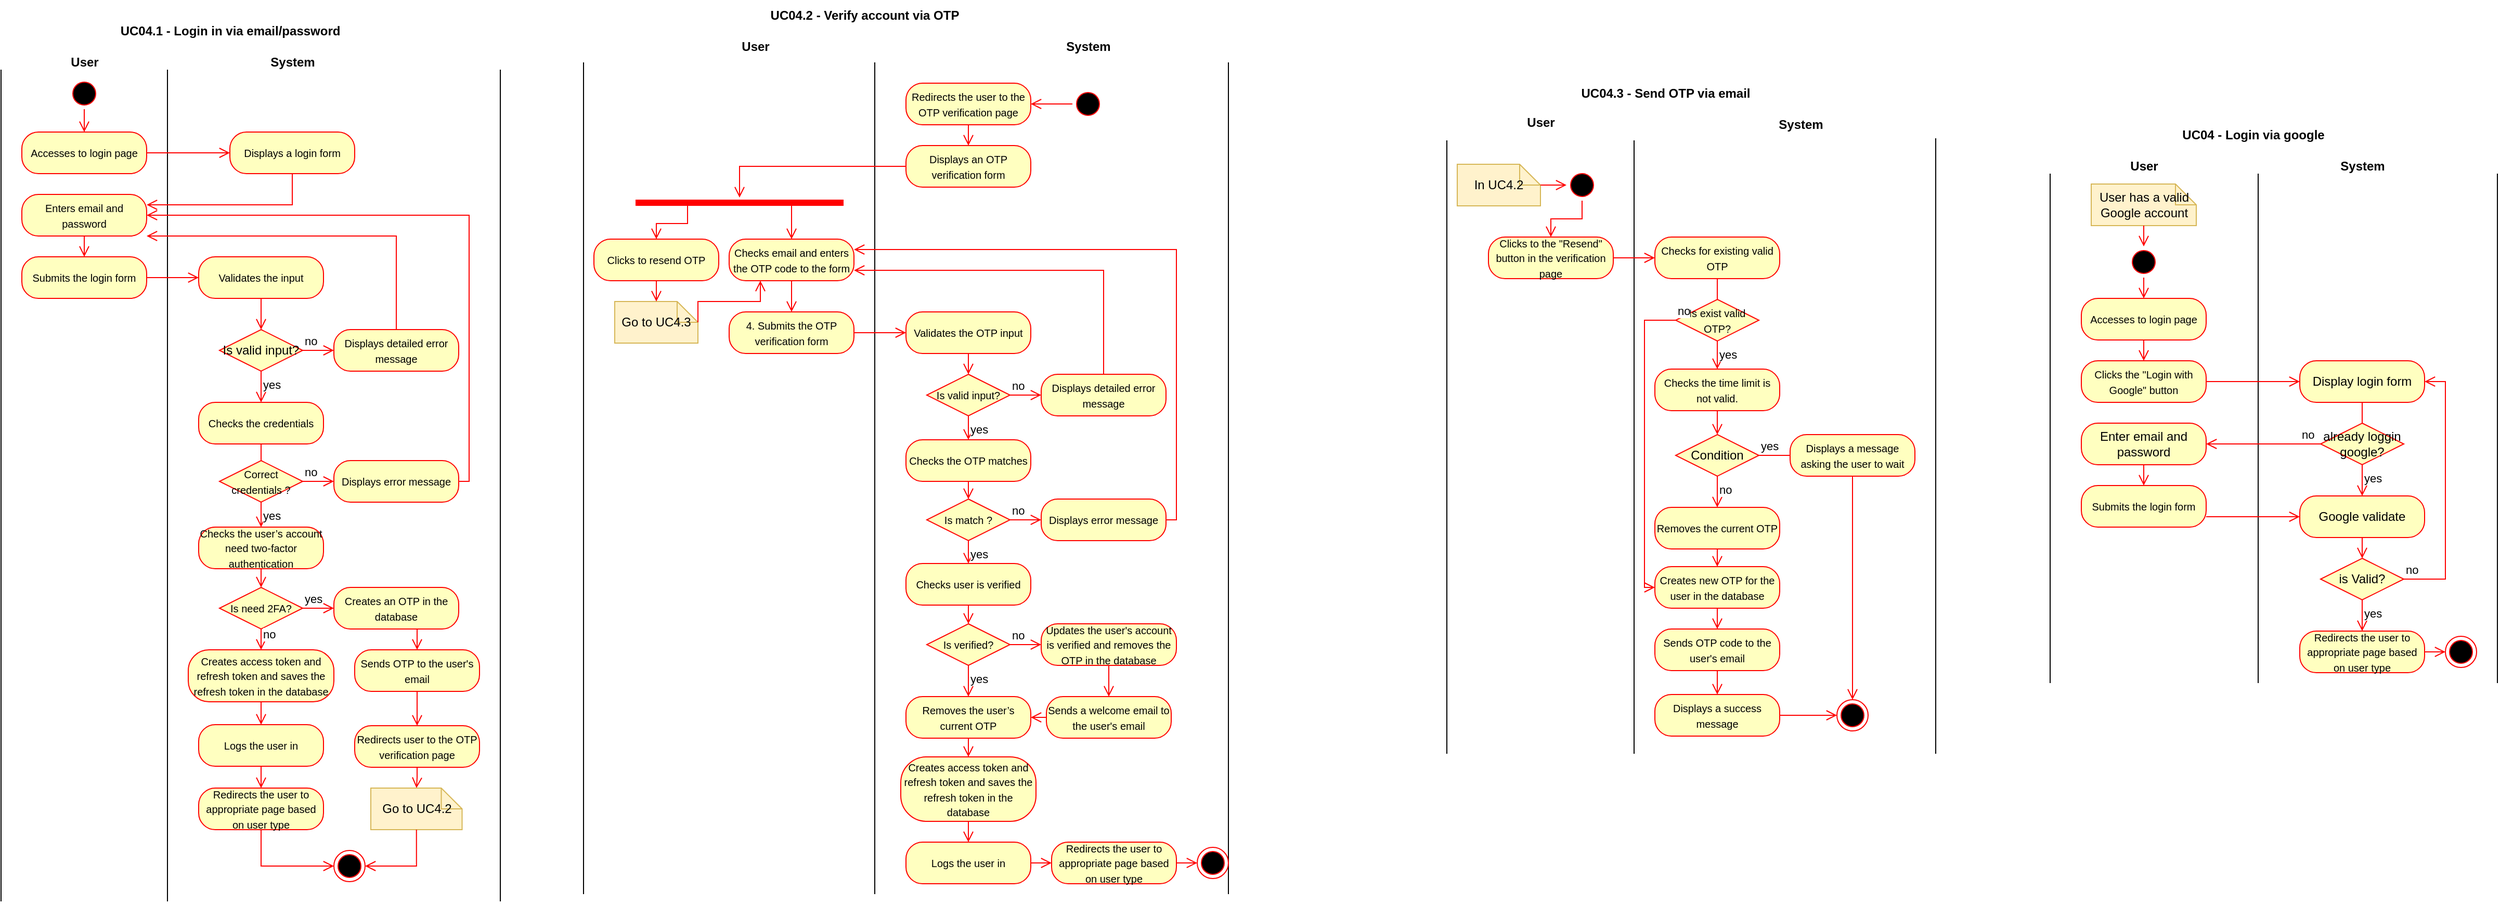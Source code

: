 <mxfile version="26.1.1" pages="6">
  <diagram name="Page-1" id="e7e014a7-5840-1c2e-5031-d8a46d1fe8dd">
    <mxGraphModel dx="1909" dy="1129" grid="1" gridSize="10" guides="1" tooltips="1" connect="1" arrows="1" fold="1" page="1" pageScale="1" pageWidth="1169" pageHeight="826" background="none" math="0" shadow="0">
      <root>
        <mxCell id="0" />
        <mxCell id="1" parent="0" />
        <mxCell id="C1wV0uCq0EIxz51opiqW-51" value="" style="endArrow=none;html=1;rounded=0;" parent="1" edge="1">
          <mxGeometry width="50" height="50" relative="1" as="geometry">
            <mxPoint x="180" y="947" as="sourcePoint" />
            <mxPoint x="180" y="147" as="targetPoint" />
          </mxGeometry>
        </mxCell>
        <mxCell id="C1wV0uCq0EIxz51opiqW-52" value="" style="endArrow=none;html=1;rounded=0;" parent="1" edge="1">
          <mxGeometry width="50" height="50" relative="1" as="geometry">
            <mxPoint x="340" y="947" as="sourcePoint" />
            <mxPoint x="340" y="147" as="targetPoint" />
          </mxGeometry>
        </mxCell>
        <mxCell id="C1wV0uCq0EIxz51opiqW-53" value="" style="endArrow=none;html=1;rounded=0;" parent="1" edge="1">
          <mxGeometry width="50" height="50" relative="1" as="geometry">
            <mxPoint x="660" y="947" as="sourcePoint" />
            <mxPoint x="660" y="147" as="targetPoint" />
          </mxGeometry>
        </mxCell>
        <mxCell id="C1wV0uCq0EIxz51opiqW-54" value="&lt;b&gt;User&lt;/b&gt;" style="text;html=1;align=center;verticalAlign=middle;resizable=0;points=[];autosize=1;strokeColor=none;fillColor=none;" parent="1" vertex="1">
          <mxGeometry x="235" y="125" width="50" height="30" as="geometry" />
        </mxCell>
        <mxCell id="C1wV0uCq0EIxz51opiqW-55" value="&lt;b&gt;System&lt;/b&gt;" style="text;html=1;align=center;verticalAlign=middle;resizable=0;points=[];autosize=1;strokeColor=none;fillColor=none;" parent="1" vertex="1">
          <mxGeometry x="425" y="125" width="70" height="30" as="geometry" />
        </mxCell>
        <mxCell id="C1wV0uCq0EIxz51opiqW-56" value="&lt;b&gt;UC04.1 - Login in via email/password&lt;/b&gt;" style="text;html=1;align=center;verticalAlign=middle;resizable=0;points=[];autosize=1;strokeColor=none;fillColor=none;" parent="1" vertex="1">
          <mxGeometry x="285" y="95" width="230" height="30" as="geometry" />
        </mxCell>
        <mxCell id="C1wV0uCq0EIxz51opiqW-57" value="" style="ellipse;html=1;shape=startState;fillColor=#000000;strokeColor=#ff0000;" parent="1" vertex="1">
          <mxGeometry x="245" y="155" width="30" height="30" as="geometry" />
        </mxCell>
        <mxCell id="C1wV0uCq0EIxz51opiqW-58" value="" style="edgeStyle=orthogonalEdgeStyle;html=1;verticalAlign=bottom;endArrow=open;endSize=8;strokeColor=#ff0000;rounded=0;" parent="1" source="C1wV0uCq0EIxz51opiqW-57" target="C1wV0uCq0EIxz51opiqW-59" edge="1">
          <mxGeometry relative="1" as="geometry">
            <mxPoint x="260" y="245" as="targetPoint" />
          </mxGeometry>
        </mxCell>
        <mxCell id="C1wV0uCq0EIxz51opiqW-59" value="&lt;span style=&quot;font-size: 10px;&quot;&gt;Accesses to login page&lt;/span&gt;" style="rounded=1;whiteSpace=wrap;html=1;arcSize=40;fontColor=#000000;fillColor=#ffffc0;strokeColor=#ff0000;" parent="1" vertex="1">
          <mxGeometry x="200" y="207" width="120" height="40" as="geometry" />
        </mxCell>
        <mxCell id="C1wV0uCq0EIxz51opiqW-60" value="" style="edgeStyle=orthogonalEdgeStyle;html=1;verticalAlign=bottom;endArrow=open;endSize=8;strokeColor=#ff0000;rounded=0;" parent="1" source="C1wV0uCq0EIxz51opiqW-59" target="C1wV0uCq0EIxz51opiqW-61" edge="1">
          <mxGeometry relative="1" as="geometry">
            <mxPoint x="260" y="307" as="targetPoint" />
          </mxGeometry>
        </mxCell>
        <mxCell id="C1wV0uCq0EIxz51opiqW-61" value="&lt;span style=&quot;font-size: 10px;&quot;&gt;Displays a login form&lt;/span&gt;" style="rounded=1;whiteSpace=wrap;html=1;arcSize=40;fontColor=#000000;fillColor=#ffffc0;strokeColor=#ff0000;" parent="1" vertex="1">
          <mxGeometry x="400" y="207" width="120" height="40" as="geometry" />
        </mxCell>
        <mxCell id="C1wV0uCq0EIxz51opiqW-62" value="" style="edgeStyle=orthogonalEdgeStyle;html=1;verticalAlign=bottom;endArrow=open;endSize=8;strokeColor=#ff0000;rounded=0;" parent="1" source="C1wV0uCq0EIxz51opiqW-61" target="C1wV0uCq0EIxz51opiqW-63" edge="1">
          <mxGeometry relative="1" as="geometry">
            <mxPoint x="460" y="307" as="targetPoint" />
            <Array as="points">
              <mxPoint x="460" y="277" />
            </Array>
          </mxGeometry>
        </mxCell>
        <mxCell id="C1wV0uCq0EIxz51opiqW-63" value="&lt;span style=&quot;font-size: 10px;&quot;&gt;Enters email and password&lt;/span&gt;" style="rounded=1;whiteSpace=wrap;html=1;arcSize=40;fontColor=#000000;fillColor=#ffffc0;strokeColor=#ff0000;" parent="1" vertex="1">
          <mxGeometry x="200" y="267" width="120" height="40" as="geometry" />
        </mxCell>
        <mxCell id="C1wV0uCq0EIxz51opiqW-64" value="" style="edgeStyle=orthogonalEdgeStyle;html=1;verticalAlign=bottom;endArrow=open;endSize=8;strokeColor=#ff0000;rounded=0;" parent="1" source="C1wV0uCq0EIxz51opiqW-63" target="C1wV0uCq0EIxz51opiqW-65" edge="1">
          <mxGeometry relative="1" as="geometry">
            <mxPoint x="260" y="367" as="targetPoint" />
          </mxGeometry>
        </mxCell>
        <mxCell id="C1wV0uCq0EIxz51opiqW-65" value="&lt;span style=&quot;font-size: 10px;&quot;&gt;Submits the login form&lt;/span&gt;" style="rounded=1;whiteSpace=wrap;html=1;arcSize=40;fontColor=#000000;fillColor=#ffffc0;strokeColor=#ff0000;" parent="1" vertex="1">
          <mxGeometry x="200" y="327" width="120" height="40" as="geometry" />
        </mxCell>
        <mxCell id="C1wV0uCq0EIxz51opiqW-66" value="" style="edgeStyle=orthogonalEdgeStyle;html=1;verticalAlign=bottom;endArrow=open;endSize=8;strokeColor=#ff0000;rounded=0;" parent="1" source="C1wV0uCq0EIxz51opiqW-65" target="C1wV0uCq0EIxz51opiqW-67" edge="1">
          <mxGeometry relative="1" as="geometry">
            <mxPoint x="260" y="427" as="targetPoint" />
          </mxGeometry>
        </mxCell>
        <mxCell id="C1wV0uCq0EIxz51opiqW-67" value="&lt;span style=&quot;font-size: 10px;&quot;&gt;Validates the input&lt;/span&gt;" style="rounded=1;whiteSpace=wrap;html=1;arcSize=40;fontColor=#000000;fillColor=#ffffc0;strokeColor=#ff0000;" parent="1" vertex="1">
          <mxGeometry x="370" y="327" width="120" height="40" as="geometry" />
        </mxCell>
        <mxCell id="C1wV0uCq0EIxz51opiqW-68" value="" style="edgeStyle=orthogonalEdgeStyle;html=1;verticalAlign=bottom;endArrow=open;endSize=8;strokeColor=#ff0000;rounded=0;" parent="1" source="C1wV0uCq0EIxz51opiqW-67" target="C1wV0uCq0EIxz51opiqW-69" edge="1">
          <mxGeometry relative="1" as="geometry">
            <mxPoint x="460" y="427" as="targetPoint" />
          </mxGeometry>
        </mxCell>
        <mxCell id="C1wV0uCq0EIxz51opiqW-69" value="Is valid input?" style="rhombus;whiteSpace=wrap;html=1;fontColor=#000000;fillColor=#ffffc0;strokeColor=#ff0000;" parent="1" vertex="1">
          <mxGeometry x="390" y="397" width="80" height="40" as="geometry" />
        </mxCell>
        <mxCell id="C1wV0uCq0EIxz51opiqW-70" value="no" style="edgeStyle=orthogonalEdgeStyle;html=1;align=left;verticalAlign=bottom;endArrow=open;endSize=8;strokeColor=#ff0000;rounded=0;" parent="1" source="C1wV0uCq0EIxz51opiqW-69" target="C1wV0uCq0EIxz51opiqW-72" edge="1">
          <mxGeometry x="-1" relative="1" as="geometry">
            <mxPoint x="570" y="417" as="targetPoint" />
          </mxGeometry>
        </mxCell>
        <mxCell id="C1wV0uCq0EIxz51opiqW-71" value="yes" style="edgeStyle=orthogonalEdgeStyle;html=1;align=left;verticalAlign=top;endArrow=open;endSize=8;strokeColor=#ff0000;rounded=0;" parent="1" source="C1wV0uCq0EIxz51opiqW-69" target="C1wV0uCq0EIxz51opiqW-74" edge="1">
          <mxGeometry x="-1" relative="1" as="geometry">
            <mxPoint x="430" y="497" as="targetPoint" />
          </mxGeometry>
        </mxCell>
        <mxCell id="C1wV0uCq0EIxz51opiqW-72" value="&lt;span style=&quot;font-size: 10px;&quot;&gt;Displays detailed error message&lt;/span&gt;" style="rounded=1;whiteSpace=wrap;html=1;arcSize=40;fontColor=#000000;fillColor=#ffffc0;strokeColor=#ff0000;" parent="1" vertex="1">
          <mxGeometry x="500" y="397" width="120" height="40" as="geometry" />
        </mxCell>
        <mxCell id="C1wV0uCq0EIxz51opiqW-73" value="" style="edgeStyle=orthogonalEdgeStyle;html=1;verticalAlign=bottom;endArrow=open;endSize=8;strokeColor=#ff0000;rounded=0;" parent="1" source="C1wV0uCq0EIxz51opiqW-72" target="C1wV0uCq0EIxz51opiqW-63" edge="1">
          <mxGeometry relative="1" as="geometry">
            <mxPoint x="560" y="497" as="targetPoint" />
            <Array as="points">
              <mxPoint x="560" y="307" />
            </Array>
          </mxGeometry>
        </mxCell>
        <mxCell id="C1wV0uCq0EIxz51opiqW-74" value="&lt;span style=&quot;font-size: 10px;&quot;&gt;Checks the credentials&lt;/span&gt;" style="rounded=1;whiteSpace=wrap;html=1;arcSize=40;fontColor=#000000;fillColor=#ffffc0;strokeColor=#ff0000;" parent="1" vertex="1">
          <mxGeometry x="370" y="467" width="120" height="40" as="geometry" />
        </mxCell>
        <mxCell id="C1wV0uCq0EIxz51opiqW-75" value="" style="edgeStyle=orthogonalEdgeStyle;html=1;verticalAlign=bottom;endArrow=open;endSize=8;strokeColor=#ff0000;rounded=0;" parent="1" source="C1wV0uCq0EIxz51opiqW-74" edge="1">
          <mxGeometry relative="1" as="geometry">
            <mxPoint x="430" y="562" as="targetPoint" />
          </mxGeometry>
        </mxCell>
        <mxCell id="C1wV0uCq0EIxz51opiqW-76" value="&lt;span style=&quot;font-size: 10px;&quot;&gt;Correct credentials ?&lt;/span&gt;" style="rhombus;whiteSpace=wrap;html=1;fontColor=#000000;fillColor=#ffffc0;strokeColor=#ff0000;" parent="1" vertex="1">
          <mxGeometry x="390" y="523" width="80" height="40" as="geometry" />
        </mxCell>
        <mxCell id="C1wV0uCq0EIxz51opiqW-77" value="no" style="edgeStyle=orthogonalEdgeStyle;html=1;align=left;verticalAlign=bottom;endArrow=open;endSize=8;strokeColor=#ff0000;rounded=0;" parent="1" source="C1wV0uCq0EIxz51opiqW-76" target="C1wV0uCq0EIxz51opiqW-79" edge="1">
          <mxGeometry x="-1" relative="1" as="geometry">
            <mxPoint x="570" y="543" as="targetPoint" />
          </mxGeometry>
        </mxCell>
        <mxCell id="C1wV0uCq0EIxz51opiqW-78" value="yes" style="edgeStyle=orthogonalEdgeStyle;html=1;align=left;verticalAlign=top;endArrow=open;endSize=8;strokeColor=#ff0000;rounded=0;" parent="1" source="C1wV0uCq0EIxz51opiqW-76" target="C1wV0uCq0EIxz51opiqW-81" edge="1">
          <mxGeometry x="-1" relative="1" as="geometry">
            <mxPoint x="430" y="623" as="targetPoint" />
          </mxGeometry>
        </mxCell>
        <mxCell id="C1wV0uCq0EIxz51opiqW-79" value="&lt;span style=&quot;font-size: 10px;&quot;&gt;Displays error message&lt;/span&gt;" style="rounded=1;whiteSpace=wrap;html=1;arcSize=40;fontColor=#000000;fillColor=#ffffc0;strokeColor=#ff0000;" parent="1" vertex="1">
          <mxGeometry x="500" y="523" width="120" height="40" as="geometry" />
        </mxCell>
        <mxCell id="C1wV0uCq0EIxz51opiqW-80" value="" style="edgeStyle=orthogonalEdgeStyle;html=1;verticalAlign=bottom;endArrow=open;endSize=8;strokeColor=#ff0000;rounded=0;" parent="1" source="C1wV0uCq0EIxz51opiqW-79" target="C1wV0uCq0EIxz51opiqW-63" edge="1">
          <mxGeometry relative="1" as="geometry">
            <mxPoint x="560" y="623" as="targetPoint" />
            <Array as="points">
              <mxPoint x="630" y="543" />
              <mxPoint x="630" y="287" />
            </Array>
          </mxGeometry>
        </mxCell>
        <mxCell id="C1wV0uCq0EIxz51opiqW-81" value="&lt;span style=&quot;font-size: 10px;&quot;&gt;Checks the user’s account need two-factor authentication&lt;/span&gt;" style="rounded=1;whiteSpace=wrap;html=1;arcSize=40;fontColor=#000000;fillColor=#ffffc0;strokeColor=#ff0000;" parent="1" vertex="1">
          <mxGeometry x="370" y="587" width="120" height="40" as="geometry" />
        </mxCell>
        <mxCell id="C1wV0uCq0EIxz51opiqW-82" value="" style="edgeStyle=orthogonalEdgeStyle;html=1;verticalAlign=bottom;endArrow=open;endSize=8;strokeColor=#ff0000;rounded=0;" parent="1" source="C1wV0uCq0EIxz51opiqW-81" target="C1wV0uCq0EIxz51opiqW-83" edge="1">
          <mxGeometry relative="1" as="geometry">
            <mxPoint x="430" y="687" as="targetPoint" />
          </mxGeometry>
        </mxCell>
        <mxCell id="C1wV0uCq0EIxz51opiqW-83" value="&lt;span style=&quot;font-size: 10px;&quot;&gt;Is need 2FA?&lt;/span&gt;" style="rhombus;whiteSpace=wrap;html=1;fontColor=#000000;fillColor=#ffffc0;strokeColor=#ff0000;" parent="1" vertex="1">
          <mxGeometry x="390" y="645" width="80" height="40" as="geometry" />
        </mxCell>
        <mxCell id="C1wV0uCq0EIxz51opiqW-84" value="yes" style="edgeStyle=orthogonalEdgeStyle;html=1;align=left;verticalAlign=bottom;endArrow=open;endSize=8;strokeColor=#ff0000;rounded=0;" parent="1" source="C1wV0uCq0EIxz51opiqW-83" target="C1wV0uCq0EIxz51opiqW-86" edge="1">
          <mxGeometry x="-1" relative="1" as="geometry">
            <mxPoint x="570" y="665" as="targetPoint" />
          </mxGeometry>
        </mxCell>
        <mxCell id="C1wV0uCq0EIxz51opiqW-85" value="no" style="edgeStyle=orthogonalEdgeStyle;html=1;align=left;verticalAlign=top;endArrow=open;endSize=8;strokeColor=#ff0000;rounded=0;" parent="1" source="C1wV0uCq0EIxz51opiqW-83" target="C1wV0uCq0EIxz51opiqW-88" edge="1">
          <mxGeometry x="-1" y="-8" relative="1" as="geometry">
            <mxPoint x="430" y="745" as="targetPoint" />
            <mxPoint x="8" y="-8" as="offset" />
          </mxGeometry>
        </mxCell>
        <mxCell id="C1wV0uCq0EIxz51opiqW-86" value="&lt;span style=&quot;font-size: 10px;&quot;&gt;Creates an OTP in the database&lt;/span&gt;" style="rounded=1;whiteSpace=wrap;html=1;arcSize=40;fontColor=#000000;fillColor=#ffffc0;strokeColor=#ff0000;" parent="1" vertex="1">
          <mxGeometry x="500" y="645" width="120" height="40" as="geometry" />
        </mxCell>
        <mxCell id="C1wV0uCq0EIxz51opiqW-87" value="" style="edgeStyle=orthogonalEdgeStyle;html=1;verticalAlign=bottom;endArrow=open;endSize=8;strokeColor=#ff0000;rounded=0;" parent="1" source="C1wV0uCq0EIxz51opiqW-86" target="C1wV0uCq0EIxz51opiqW-90" edge="1">
          <mxGeometry relative="1" as="geometry">
            <mxPoint x="560" y="745" as="targetPoint" />
            <Array as="points">
              <mxPoint x="580" y="687" />
              <mxPoint x="580" y="687" />
            </Array>
          </mxGeometry>
        </mxCell>
        <mxCell id="C1wV0uCq0EIxz51opiqW-88" value="&lt;span style=&quot;font-size: 10px;&quot;&gt;Creates access token and refresh token and saves the refresh token in the database&lt;/span&gt;" style="rounded=1;whiteSpace=wrap;html=1;arcSize=40;fontColor=#000000;fillColor=#ffffc0;strokeColor=#ff0000;" parent="1" vertex="1">
          <mxGeometry x="360" y="705" width="140" height="50" as="geometry" />
        </mxCell>
        <mxCell id="C1wV0uCq0EIxz51opiqW-89" value="" style="edgeStyle=orthogonalEdgeStyle;html=1;verticalAlign=bottom;endArrow=open;endSize=8;strokeColor=#ff0000;rounded=0;" parent="1" source="C1wV0uCq0EIxz51opiqW-88" target="C1wV0uCq0EIxz51opiqW-92" edge="1">
          <mxGeometry relative="1" as="geometry">
            <mxPoint x="430" y="807" as="targetPoint" />
          </mxGeometry>
        </mxCell>
        <mxCell id="C1wV0uCq0EIxz51opiqW-90" value="&lt;span style=&quot;font-size: 10px;&quot;&gt;Sends OTP to the user&#39;s email&lt;/span&gt;" style="rounded=1;whiteSpace=wrap;html=1;arcSize=40;fontColor=#000000;fillColor=#ffffc0;strokeColor=#ff0000;" parent="1" vertex="1">
          <mxGeometry x="520" y="705" width="120" height="40" as="geometry" />
        </mxCell>
        <mxCell id="C1wV0uCq0EIxz51opiqW-91" value="" style="edgeStyle=orthogonalEdgeStyle;html=1;verticalAlign=bottom;endArrow=open;endSize=8;strokeColor=#ff0000;rounded=0;" parent="1" source="C1wV0uCq0EIxz51opiqW-90" target="C1wV0uCq0EIxz51opiqW-97" edge="1">
          <mxGeometry relative="1" as="geometry">
            <mxPoint x="580" y="805" as="targetPoint" />
          </mxGeometry>
        </mxCell>
        <mxCell id="C1wV0uCq0EIxz51opiqW-92" value="&lt;span style=&quot;font-size: 10px;&quot;&gt;Logs the user in&lt;/span&gt;" style="rounded=1;whiteSpace=wrap;html=1;arcSize=40;fontColor=#000000;fillColor=#ffffc0;strokeColor=#ff0000;" parent="1" vertex="1">
          <mxGeometry x="370" y="777" width="120" height="40" as="geometry" />
        </mxCell>
        <mxCell id="C1wV0uCq0EIxz51opiqW-93" value="" style="edgeStyle=orthogonalEdgeStyle;html=1;verticalAlign=bottom;endArrow=open;endSize=8;strokeColor=#ff0000;rounded=0;" parent="1" source="C1wV0uCq0EIxz51opiqW-92" target="C1wV0uCq0EIxz51opiqW-94" edge="1">
          <mxGeometry relative="1" as="geometry">
            <mxPoint x="430" y="877" as="targetPoint" />
          </mxGeometry>
        </mxCell>
        <mxCell id="C1wV0uCq0EIxz51opiqW-94" value="&lt;span style=&quot;font-size: 10px;&quot;&gt;Redirects the user to appropriate page based on user type&lt;/span&gt;" style="rounded=1;whiteSpace=wrap;html=1;arcSize=40;fontColor=#000000;fillColor=#ffffc0;strokeColor=#ff0000;" parent="1" vertex="1">
          <mxGeometry x="370" y="838" width="120" height="40" as="geometry" />
        </mxCell>
        <mxCell id="C1wV0uCq0EIxz51opiqW-95" value="" style="edgeStyle=orthogonalEdgeStyle;html=1;verticalAlign=bottom;endArrow=open;endSize=8;strokeColor=#ff0000;rounded=0;" parent="1" source="C1wV0uCq0EIxz51opiqW-94" target="C1wV0uCq0EIxz51opiqW-96" edge="1">
          <mxGeometry relative="1" as="geometry">
            <mxPoint x="430" y="938" as="targetPoint" />
            <Array as="points">
              <mxPoint x="430" y="913" />
            </Array>
          </mxGeometry>
        </mxCell>
        <mxCell id="C1wV0uCq0EIxz51opiqW-96" value="" style="ellipse;html=1;shape=endState;fillColor=#000000;strokeColor=#ff0000;" parent="1" vertex="1">
          <mxGeometry x="500" y="898" width="30" height="30" as="geometry" />
        </mxCell>
        <mxCell id="C1wV0uCq0EIxz51opiqW-97" value="&lt;span style=&quot;font-size: 10px;&quot;&gt;Redirects user to the OTP verification page&lt;/span&gt;" style="rounded=1;whiteSpace=wrap;html=1;arcSize=40;fontColor=#000000;fillColor=#ffffc0;strokeColor=#ff0000;" parent="1" vertex="1">
          <mxGeometry x="520" y="778" width="120" height="40" as="geometry" />
        </mxCell>
        <mxCell id="C1wV0uCq0EIxz51opiqW-98" value="" style="edgeStyle=orthogonalEdgeStyle;html=1;verticalAlign=bottom;endArrow=open;endSize=8;strokeColor=#ff0000;rounded=0;" parent="1" source="C1wV0uCq0EIxz51opiqW-97" target="C1wV0uCq0EIxz51opiqW-99" edge="1">
          <mxGeometry relative="1" as="geometry">
            <mxPoint x="580" y="878" as="targetPoint" />
          </mxGeometry>
        </mxCell>
        <mxCell id="C1wV0uCq0EIxz51opiqW-99" value="Go to UC4.2" style="shape=note;size=20;whiteSpace=wrap;html=1;fillColor=#fff2cc;strokeColor=#d6b656;" parent="1" vertex="1">
          <mxGeometry x="535.5" y="838" width="87.75" height="40" as="geometry" />
        </mxCell>
        <mxCell id="C1wV0uCq0EIxz51opiqW-100" value="" style="edgeStyle=orthogonalEdgeStyle;html=1;verticalAlign=bottom;endArrow=open;endSize=8;strokeColor=#ff0000;rounded=0;exitX=0.5;exitY=1;exitDx=0;exitDy=0;exitPerimeter=0;" parent="1" source="C1wV0uCq0EIxz51opiqW-99" target="C1wV0uCq0EIxz51opiqW-96" edge="1">
          <mxGeometry relative="1" as="geometry">
            <mxPoint x="510" y="923" as="targetPoint" />
            <mxPoint x="440" y="888" as="sourcePoint" />
            <Array as="points">
              <mxPoint x="579" y="913" />
            </Array>
          </mxGeometry>
        </mxCell>
        <mxCell id="WpEAoz1pcG_e8jMUiv-7-1" value="" style="endArrow=none;html=1;rounded=0;" parent="1" edge="1">
          <mxGeometry width="50" height="50" relative="1" as="geometry">
            <mxPoint x="740" y="940" as="sourcePoint" />
            <mxPoint x="740" y="140" as="targetPoint" />
          </mxGeometry>
        </mxCell>
        <mxCell id="WpEAoz1pcG_e8jMUiv-7-2" value="" style="endArrow=none;html=1;rounded=0;" parent="1" edge="1">
          <mxGeometry width="50" height="50" relative="1" as="geometry">
            <mxPoint x="1020" y="940" as="sourcePoint" />
            <mxPoint x="1020" y="140" as="targetPoint" />
          </mxGeometry>
        </mxCell>
        <mxCell id="WpEAoz1pcG_e8jMUiv-7-3" value="" style="endArrow=none;html=1;rounded=0;" parent="1" edge="1">
          <mxGeometry width="50" height="50" relative="1" as="geometry">
            <mxPoint x="1360" y="940" as="sourcePoint" />
            <mxPoint x="1360" y="140" as="targetPoint" />
          </mxGeometry>
        </mxCell>
        <mxCell id="WpEAoz1pcG_e8jMUiv-7-4" value="&lt;b&gt;User&lt;/b&gt;" style="text;html=1;align=center;verticalAlign=middle;resizable=0;points=[];autosize=1;strokeColor=none;fillColor=none;" parent="1" vertex="1">
          <mxGeometry x="880" y="110" width="50" height="30" as="geometry" />
        </mxCell>
        <mxCell id="WpEAoz1pcG_e8jMUiv-7-5" value="System" style="text;html=1;align=center;verticalAlign=middle;resizable=0;points=[];autosize=1;strokeColor=none;fillColor=none;fontStyle=1" parent="1" vertex="1">
          <mxGeometry x="1195" y="110" width="60" height="30" as="geometry" />
        </mxCell>
        <mxCell id="WpEAoz1pcG_e8jMUiv-7-6" value="UC04.2 - Verify account via OTP" style="text;html=1;align=center;verticalAlign=middle;resizable=0;points=[];autosize=1;strokeColor=none;fillColor=none;fontStyle=1" parent="1" vertex="1">
          <mxGeometry x="910" y="80" width="200" height="30" as="geometry" />
        </mxCell>
        <mxCell id="WpEAoz1pcG_e8jMUiv-7-7" value="" style="ellipse;html=1;shape=startState;fillColor=#000000;strokeColor=#ff0000;" parent="1" vertex="1">
          <mxGeometry x="1210" y="165" width="30" height="30" as="geometry" />
        </mxCell>
        <mxCell id="WpEAoz1pcG_e8jMUiv-7-8" value="" style="edgeStyle=orthogonalEdgeStyle;html=1;verticalAlign=bottom;endArrow=open;endSize=8;strokeColor=#ff0000;rounded=0;" parent="1" source="WpEAoz1pcG_e8jMUiv-7-7" target="WpEAoz1pcG_e8jMUiv-7-9" edge="1">
          <mxGeometry relative="1" as="geometry">
            <mxPoint x="1225" y="250" as="targetPoint" />
          </mxGeometry>
        </mxCell>
        <mxCell id="WpEAoz1pcG_e8jMUiv-7-9" value="&lt;span style=&quot;font-size: 10px;&quot;&gt;Redirects the user to the OTP verification page&lt;/span&gt;" style="rounded=1;whiteSpace=wrap;html=1;arcSize=40;fontColor=#000000;fillColor=#ffffc0;strokeColor=#ff0000;" parent="1" vertex="1">
          <mxGeometry x="1050" y="160" width="120" height="40" as="geometry" />
        </mxCell>
        <mxCell id="WpEAoz1pcG_e8jMUiv-7-10" value="" style="edgeStyle=orthogonalEdgeStyle;html=1;verticalAlign=bottom;endArrow=open;endSize=8;strokeColor=#ff0000;rounded=0;" parent="1" source="WpEAoz1pcG_e8jMUiv-7-9" target="WpEAoz1pcG_e8jMUiv-7-11" edge="1">
          <mxGeometry relative="1" as="geometry">
            <mxPoint x="1110" y="260" as="targetPoint" />
          </mxGeometry>
        </mxCell>
        <mxCell id="WpEAoz1pcG_e8jMUiv-7-11" value="&lt;span style=&quot;font-size: 10px;&quot;&gt;Displays an OTP verification form&lt;/span&gt;" style="rounded=1;whiteSpace=wrap;html=1;arcSize=40;fontColor=#000000;fillColor=#ffffc0;strokeColor=#ff0000;" parent="1" vertex="1">
          <mxGeometry x="1050" y="220" width="120" height="40" as="geometry" />
        </mxCell>
        <mxCell id="WpEAoz1pcG_e8jMUiv-7-12" value="" style="edgeStyle=orthogonalEdgeStyle;html=1;verticalAlign=bottom;endArrow=open;endSize=8;strokeColor=#ff0000;rounded=0;" parent="1" source="WpEAoz1pcG_e8jMUiv-7-11" target="WpEAoz1pcG_e8jMUiv-7-13" edge="1">
          <mxGeometry relative="1" as="geometry">
            <mxPoint x="1110" y="320" as="targetPoint" />
          </mxGeometry>
        </mxCell>
        <mxCell id="WpEAoz1pcG_e8jMUiv-7-13" value="" style="shape=line;html=1;strokeWidth=6;strokeColor=#ff0000;" parent="1" vertex="1">
          <mxGeometry x="790" y="270" width="200" height="10" as="geometry" />
        </mxCell>
        <mxCell id="WpEAoz1pcG_e8jMUiv-7-14" value="" style="edgeStyle=orthogonalEdgeStyle;html=1;verticalAlign=bottom;endArrow=open;endSize=8;strokeColor=#ff0000;rounded=0;exitX=0.75;exitY=0.5;exitDx=0;exitDy=0;exitPerimeter=0;" parent="1" source="WpEAoz1pcG_e8jMUiv-7-13" target="WpEAoz1pcG_e8jMUiv-7-19" edge="1">
          <mxGeometry relative="1" as="geometry">
            <mxPoint x="900" y="350" as="targetPoint" />
          </mxGeometry>
        </mxCell>
        <mxCell id="WpEAoz1pcG_e8jMUiv-7-15" value="Go to UC4.3" style="shape=note;size=20;whiteSpace=wrap;html=1;fillColor=#fff2cc;strokeColor=#d6b656;" parent="1" vertex="1">
          <mxGeometry x="770" y="370" width="80" height="40" as="geometry" />
        </mxCell>
        <mxCell id="WpEAoz1pcG_e8jMUiv-7-16" value="" style="edgeStyle=orthogonalEdgeStyle;html=1;verticalAlign=bottom;endArrow=open;endSize=8;strokeColor=#ff0000;rounded=0;exitX=0.25;exitY=0.5;exitDx=0;exitDy=0;exitPerimeter=0;" parent="1" source="WpEAoz1pcG_e8jMUiv-7-13" target="WpEAoz1pcG_e8jMUiv-7-17" edge="1">
          <mxGeometry relative="1" as="geometry">
            <mxPoint x="810" y="300" as="targetPoint" />
            <mxPoint x="910" y="290" as="sourcePoint" />
          </mxGeometry>
        </mxCell>
        <mxCell id="WpEAoz1pcG_e8jMUiv-7-17" value="&lt;span style=&quot;font-size: 10px;&quot;&gt;Clicks to resend OTP&lt;/span&gt;" style="rounded=1;whiteSpace=wrap;html=1;arcSize=40;fontColor=#000000;fillColor=#ffffc0;strokeColor=#ff0000;" parent="1" vertex="1">
          <mxGeometry x="750" y="310" width="120" height="40" as="geometry" />
        </mxCell>
        <mxCell id="WpEAoz1pcG_e8jMUiv-7-18" value="" style="edgeStyle=orthogonalEdgeStyle;html=1;verticalAlign=bottom;endArrow=open;endSize=8;strokeColor=#ff0000;rounded=0;" parent="1" source="WpEAoz1pcG_e8jMUiv-7-17" target="WpEAoz1pcG_e8jMUiv-7-15" edge="1">
          <mxGeometry relative="1" as="geometry">
            <mxPoint x="810" y="410" as="targetPoint" />
          </mxGeometry>
        </mxCell>
        <mxCell id="WpEAoz1pcG_e8jMUiv-7-19" value="&lt;span style=&quot;font-size: 10px;&quot;&gt;Checks email and enters the OTP code to the form&lt;/span&gt;" style="rounded=1;whiteSpace=wrap;html=1;arcSize=40;fontColor=#000000;fillColor=#ffffc0;strokeColor=#ff0000;" parent="1" vertex="1">
          <mxGeometry x="880" y="310" width="120" height="40" as="geometry" />
        </mxCell>
        <mxCell id="WpEAoz1pcG_e8jMUiv-7-20" value="" style="edgeStyle=orthogonalEdgeStyle;html=1;verticalAlign=bottom;endArrow=open;endSize=8;strokeColor=#ff0000;rounded=0;" parent="1" source="WpEAoz1pcG_e8jMUiv-7-19" target="WpEAoz1pcG_e8jMUiv-7-21" edge="1">
          <mxGeometry relative="1" as="geometry">
            <mxPoint x="940" y="410" as="targetPoint" />
          </mxGeometry>
        </mxCell>
        <mxCell id="WpEAoz1pcG_e8jMUiv-7-21" value="&lt;span style=&quot;font-size: 10px;&quot;&gt;4. Submits the OTP verification form&lt;/span&gt;" style="rounded=1;whiteSpace=wrap;html=1;arcSize=40;fontColor=#000000;fillColor=#ffffc0;strokeColor=#ff0000;" parent="1" vertex="1">
          <mxGeometry x="880" y="380" width="120" height="40" as="geometry" />
        </mxCell>
        <mxCell id="WpEAoz1pcG_e8jMUiv-7-22" value="" style="edgeStyle=orthogonalEdgeStyle;html=1;verticalAlign=bottom;endArrow=open;endSize=8;strokeColor=#ff0000;rounded=0;" parent="1" source="WpEAoz1pcG_e8jMUiv-7-21" target="WpEAoz1pcG_e8jMUiv-7-24" edge="1">
          <mxGeometry relative="1" as="geometry">
            <mxPoint x="940" y="473" as="targetPoint" />
          </mxGeometry>
        </mxCell>
        <mxCell id="WpEAoz1pcG_e8jMUiv-7-23" value="" style="edgeStyle=orthogonalEdgeStyle;html=1;verticalAlign=bottom;endArrow=open;endSize=8;strokeColor=#ff0000;rounded=0;exitX=0;exitY=0;exitDx=80;exitDy=20;exitPerimeter=0;entryX=0.25;entryY=1;entryDx=0;entryDy=0;" parent="1" source="WpEAoz1pcG_e8jMUiv-7-15" target="WpEAoz1pcG_e8jMUiv-7-19" edge="1">
          <mxGeometry relative="1" as="geometry">
            <mxPoint x="950" y="483" as="targetPoint" />
            <mxPoint x="950" y="423" as="sourcePoint" />
            <Array as="points">
              <mxPoint x="850" y="370" />
              <mxPoint x="910" y="370" />
            </Array>
          </mxGeometry>
        </mxCell>
        <mxCell id="WpEAoz1pcG_e8jMUiv-7-24" value="&lt;span style=&quot;font-size: 10px;&quot;&gt;Validates the OTP input&lt;/span&gt;" style="rounded=1;whiteSpace=wrap;html=1;arcSize=40;fontColor=#000000;fillColor=#ffffc0;strokeColor=#ff0000;" parent="1" vertex="1">
          <mxGeometry x="1050" y="380" width="120" height="40" as="geometry" />
        </mxCell>
        <mxCell id="WpEAoz1pcG_e8jMUiv-7-25" value="" style="edgeStyle=orthogonalEdgeStyle;html=1;verticalAlign=bottom;endArrow=open;endSize=8;strokeColor=#ff0000;rounded=0;" parent="1" source="WpEAoz1pcG_e8jMUiv-7-24" target="WpEAoz1pcG_e8jMUiv-7-26" edge="1">
          <mxGeometry relative="1" as="geometry">
            <mxPoint x="1110" y="470" as="targetPoint" />
            <Array as="points" />
          </mxGeometry>
        </mxCell>
        <mxCell id="WpEAoz1pcG_e8jMUiv-7-26" value="&lt;span style=&quot;font-size: 10px;&quot;&gt;Is valid input?&lt;/span&gt;" style="rhombus;whiteSpace=wrap;html=1;fontColor=#000000;fillColor=#ffffc0;strokeColor=#ff0000;" parent="1" vertex="1">
          <mxGeometry x="1070" y="440" width="80" height="40" as="geometry" />
        </mxCell>
        <mxCell id="WpEAoz1pcG_e8jMUiv-7-27" value="no" style="edgeStyle=orthogonalEdgeStyle;html=1;align=left;verticalAlign=bottom;endArrow=open;endSize=8;strokeColor=#ff0000;rounded=0;" parent="1" source="WpEAoz1pcG_e8jMUiv-7-26" target="WpEAoz1pcG_e8jMUiv-7-29" edge="1">
          <mxGeometry x="-1" relative="1" as="geometry">
            <mxPoint x="1250" y="460" as="targetPoint" />
          </mxGeometry>
        </mxCell>
        <mxCell id="WpEAoz1pcG_e8jMUiv-7-28" value="yes" style="edgeStyle=orthogonalEdgeStyle;html=1;align=left;verticalAlign=top;endArrow=open;endSize=8;strokeColor=#ff0000;rounded=0;" parent="1" source="WpEAoz1pcG_e8jMUiv-7-26" target="WpEAoz1pcG_e8jMUiv-7-31" edge="1">
          <mxGeometry x="-1" relative="1" as="geometry">
            <mxPoint x="1110" y="540" as="targetPoint" />
          </mxGeometry>
        </mxCell>
        <mxCell id="WpEAoz1pcG_e8jMUiv-7-29" value="&lt;span style=&quot;font-size: 10px;&quot;&gt;Displays detailed error message&lt;/span&gt;" style="rounded=1;whiteSpace=wrap;html=1;arcSize=40;fontColor=#000000;fillColor=#ffffc0;strokeColor=#ff0000;" parent="1" vertex="1">
          <mxGeometry x="1180" y="440" width="120" height="40" as="geometry" />
        </mxCell>
        <mxCell id="WpEAoz1pcG_e8jMUiv-7-30" value="" style="edgeStyle=orthogonalEdgeStyle;html=1;verticalAlign=bottom;endArrow=open;endSize=8;strokeColor=#ff0000;rounded=0;" parent="1" source="WpEAoz1pcG_e8jMUiv-7-29" target="WpEAoz1pcG_e8jMUiv-7-19" edge="1">
          <mxGeometry relative="1" as="geometry">
            <mxPoint x="1240" y="545" as="targetPoint" />
            <Array as="points">
              <mxPoint x="1240" y="340" />
            </Array>
          </mxGeometry>
        </mxCell>
        <mxCell id="WpEAoz1pcG_e8jMUiv-7-31" value="&lt;span style=&quot;font-size: 10px;&quot;&gt;Checks the OTP matches&lt;/span&gt;" style="rounded=1;whiteSpace=wrap;html=1;arcSize=40;fontColor=#000000;fillColor=#ffffc0;strokeColor=#ff0000;" parent="1" vertex="1">
          <mxGeometry x="1050" y="503" width="120" height="40" as="geometry" />
        </mxCell>
        <mxCell id="WpEAoz1pcG_e8jMUiv-7-32" value="" style="edgeStyle=orthogonalEdgeStyle;html=1;verticalAlign=bottom;endArrow=open;endSize=8;strokeColor=#ff0000;rounded=0;" parent="1" source="WpEAoz1pcG_e8jMUiv-7-31" target="WpEAoz1pcG_e8jMUiv-7-33" edge="1">
          <mxGeometry relative="1" as="geometry">
            <mxPoint x="1110" y="603" as="targetPoint" />
          </mxGeometry>
        </mxCell>
        <mxCell id="WpEAoz1pcG_e8jMUiv-7-33" value="&lt;span style=&quot;font-size: 10px;&quot;&gt;Is match ?&lt;/span&gt;" style="rhombus;whiteSpace=wrap;html=1;fontColor=#000000;fillColor=#ffffc0;strokeColor=#ff0000;" parent="1" vertex="1">
          <mxGeometry x="1070" y="560" width="80" height="40" as="geometry" />
        </mxCell>
        <mxCell id="WpEAoz1pcG_e8jMUiv-7-34" value="no" style="edgeStyle=orthogonalEdgeStyle;html=1;align=left;verticalAlign=bottom;endArrow=open;endSize=8;strokeColor=#ff0000;rounded=0;" parent="1" source="WpEAoz1pcG_e8jMUiv-7-33" target="WpEAoz1pcG_e8jMUiv-7-36" edge="1">
          <mxGeometry x="-1" relative="1" as="geometry">
            <mxPoint x="1250" y="580" as="targetPoint" />
          </mxGeometry>
        </mxCell>
        <mxCell id="WpEAoz1pcG_e8jMUiv-7-35" value="yes" style="edgeStyle=orthogonalEdgeStyle;html=1;align=left;verticalAlign=top;endArrow=open;endSize=8;strokeColor=#ff0000;rounded=0;" parent="1" source="WpEAoz1pcG_e8jMUiv-7-33" target="WpEAoz1pcG_e8jMUiv-7-38" edge="1">
          <mxGeometry x="-1" relative="1" as="geometry">
            <mxPoint x="1110" y="660" as="targetPoint" />
          </mxGeometry>
        </mxCell>
        <mxCell id="WpEAoz1pcG_e8jMUiv-7-36" value="&lt;span style=&quot;font-size: 10px;&quot;&gt;Displays error message&lt;/span&gt;" style="rounded=1;whiteSpace=wrap;html=1;arcSize=40;fontColor=#000000;fillColor=#ffffc0;strokeColor=#ff0000;" parent="1" vertex="1">
          <mxGeometry x="1180" y="560" width="120" height="40" as="geometry" />
        </mxCell>
        <mxCell id="WpEAoz1pcG_e8jMUiv-7-37" value="" style="edgeStyle=orthogonalEdgeStyle;html=1;verticalAlign=bottom;endArrow=open;endSize=8;strokeColor=#ff0000;rounded=0;" parent="1" source="WpEAoz1pcG_e8jMUiv-7-36" target="WpEAoz1pcG_e8jMUiv-7-19" edge="1">
          <mxGeometry relative="1" as="geometry">
            <mxPoint x="1240" y="660" as="targetPoint" />
            <Array as="points">
              <mxPoint x="1310" y="580" />
              <mxPoint x="1310" y="320" />
            </Array>
          </mxGeometry>
        </mxCell>
        <mxCell id="WpEAoz1pcG_e8jMUiv-7-38" value="&lt;span style=&quot;font-size: 10px;&quot;&gt;Checks user is verified&lt;/span&gt;" style="rounded=1;whiteSpace=wrap;html=1;arcSize=40;fontColor=#000000;fillColor=#ffffc0;strokeColor=#ff0000;" parent="1" vertex="1">
          <mxGeometry x="1050" y="622" width="120" height="40" as="geometry" />
        </mxCell>
        <mxCell id="WpEAoz1pcG_e8jMUiv-7-39" value="" style="edgeStyle=orthogonalEdgeStyle;html=1;verticalAlign=bottom;endArrow=open;endSize=8;strokeColor=#ff0000;rounded=0;" parent="1" source="WpEAoz1pcG_e8jMUiv-7-38" target="WpEAoz1pcG_e8jMUiv-7-40" edge="1">
          <mxGeometry relative="1" as="geometry">
            <mxPoint x="1110" y="722" as="targetPoint" />
          </mxGeometry>
        </mxCell>
        <mxCell id="WpEAoz1pcG_e8jMUiv-7-40" value="&lt;span style=&quot;font-size: 10px;&quot;&gt;Is verified?&lt;/span&gt;" style="rhombus;whiteSpace=wrap;html=1;fontColor=#000000;fillColor=#ffffc0;strokeColor=#ff0000;" parent="1" vertex="1">
          <mxGeometry x="1070" y="680" width="80" height="40" as="geometry" />
        </mxCell>
        <mxCell id="WpEAoz1pcG_e8jMUiv-7-41" value="no" style="edgeStyle=orthogonalEdgeStyle;html=1;align=left;verticalAlign=bottom;endArrow=open;endSize=8;strokeColor=#ff0000;rounded=0;" parent="1" source="WpEAoz1pcG_e8jMUiv-7-40" target="WpEAoz1pcG_e8jMUiv-7-43" edge="1">
          <mxGeometry x="-1" relative="1" as="geometry">
            <mxPoint x="1280" y="691" as="targetPoint" />
          </mxGeometry>
        </mxCell>
        <mxCell id="WpEAoz1pcG_e8jMUiv-7-42" value="yes" style="edgeStyle=orthogonalEdgeStyle;html=1;align=left;verticalAlign=top;endArrow=open;endSize=8;strokeColor=#ff0000;rounded=0;" parent="1" source="WpEAoz1pcG_e8jMUiv-7-40" target="WpEAoz1pcG_e8jMUiv-7-47" edge="1">
          <mxGeometry x="-1" relative="1" as="geometry">
            <mxPoint x="1140" y="771" as="targetPoint" />
            <mxPoint as="offset" />
          </mxGeometry>
        </mxCell>
        <mxCell id="WpEAoz1pcG_e8jMUiv-7-43" value="&lt;span style=&quot;font-size: 10px;&quot;&gt;Updates the user&#39;s account is verified and removes the OTP in the database&lt;/span&gt;" style="rounded=1;whiteSpace=wrap;html=1;arcSize=40;fontColor=#000000;fillColor=#ffffc0;strokeColor=#ff0000;" parent="1" vertex="1">
          <mxGeometry x="1180" y="680" width="130" height="40" as="geometry" />
        </mxCell>
        <mxCell id="WpEAoz1pcG_e8jMUiv-7-44" value="" style="edgeStyle=orthogonalEdgeStyle;html=1;verticalAlign=bottom;endArrow=open;endSize=8;strokeColor=#ff0000;rounded=0;" parent="1" source="WpEAoz1pcG_e8jMUiv-7-43" target="WpEAoz1pcG_e8jMUiv-7-45" edge="1">
          <mxGeometry relative="1" as="geometry">
            <mxPoint x="1240" y="780" as="targetPoint" />
          </mxGeometry>
        </mxCell>
        <mxCell id="WpEAoz1pcG_e8jMUiv-7-45" value="&lt;span style=&quot;font-size: 10px;&quot;&gt;Sends a welcome email to the user&#39;s email&lt;/span&gt;" style="rounded=1;whiteSpace=wrap;html=1;arcSize=40;fontColor=#000000;fillColor=#ffffc0;strokeColor=#ff0000;" parent="1" vertex="1">
          <mxGeometry x="1185" y="750" width="120" height="40" as="geometry" />
        </mxCell>
        <mxCell id="WpEAoz1pcG_e8jMUiv-7-46" value="" style="edgeStyle=orthogonalEdgeStyle;html=1;verticalAlign=bottom;endArrow=open;endSize=8;strokeColor=#ff0000;rounded=0;" parent="1" source="WpEAoz1pcG_e8jMUiv-7-45" target="WpEAoz1pcG_e8jMUiv-7-47" edge="1">
          <mxGeometry relative="1" as="geometry">
            <mxPoint x="1245" y="838" as="targetPoint" />
          </mxGeometry>
        </mxCell>
        <mxCell id="WpEAoz1pcG_e8jMUiv-7-47" value="&lt;span style=&quot;font-size: 10px;&quot;&gt;Removes the user’s current OTP&lt;/span&gt;" style="rounded=1;whiteSpace=wrap;html=1;arcSize=40;fontColor=#000000;fillColor=#ffffc0;strokeColor=#ff0000;" parent="1" vertex="1">
          <mxGeometry x="1050" y="750" width="120" height="40" as="geometry" />
        </mxCell>
        <mxCell id="WpEAoz1pcG_e8jMUiv-7-48" value="" style="edgeStyle=orthogonalEdgeStyle;html=1;verticalAlign=bottom;endArrow=open;endSize=8;strokeColor=#ff0000;rounded=0;" parent="1" source="WpEAoz1pcG_e8jMUiv-7-47" target="WpEAoz1pcG_e8jMUiv-7-49" edge="1">
          <mxGeometry relative="1" as="geometry">
            <mxPoint x="1110" y="838" as="targetPoint" />
          </mxGeometry>
        </mxCell>
        <mxCell id="WpEAoz1pcG_e8jMUiv-7-49" value="&lt;span style=&quot;font-size: 10px;&quot;&gt;Creates access token and refresh token and saves the refresh token in the database&lt;/span&gt;" style="rounded=1;whiteSpace=wrap;html=1;arcSize=40;fontColor=#000000;fillColor=#ffffc0;strokeColor=#ff0000;" parent="1" vertex="1">
          <mxGeometry x="1045" y="808" width="130" height="62" as="geometry" />
        </mxCell>
        <mxCell id="WpEAoz1pcG_e8jMUiv-7-50" value="" style="edgeStyle=orthogonalEdgeStyle;html=1;verticalAlign=bottom;endArrow=open;endSize=8;strokeColor=#ff0000;rounded=0;" parent="1" source="WpEAoz1pcG_e8jMUiv-7-49" target="WpEAoz1pcG_e8jMUiv-7-51" edge="1">
          <mxGeometry relative="1" as="geometry">
            <mxPoint x="1110" y="908" as="targetPoint" />
          </mxGeometry>
        </mxCell>
        <mxCell id="WpEAoz1pcG_e8jMUiv-7-51" value="&lt;span style=&quot;font-size: 10px;&quot;&gt;Logs the user in&lt;/span&gt;" style="rounded=1;whiteSpace=wrap;html=1;arcSize=40;fontColor=#000000;fillColor=#ffffc0;strokeColor=#ff0000;" parent="1" vertex="1">
          <mxGeometry x="1050" y="890" width="120" height="40" as="geometry" />
        </mxCell>
        <mxCell id="WpEAoz1pcG_e8jMUiv-7-52" value="" style="edgeStyle=orthogonalEdgeStyle;html=1;verticalAlign=bottom;endArrow=open;endSize=8;strokeColor=#ff0000;rounded=0;" parent="1" source="WpEAoz1pcG_e8jMUiv-7-51" target="WpEAoz1pcG_e8jMUiv-7-53" edge="1">
          <mxGeometry relative="1" as="geometry">
            <mxPoint x="1110" y="990" as="targetPoint" />
          </mxGeometry>
        </mxCell>
        <mxCell id="WpEAoz1pcG_e8jMUiv-7-53" value="&lt;span style=&quot;font-size: 10px;&quot;&gt;Redirects the user to appropriate page based on user type&lt;/span&gt;" style="rounded=1;whiteSpace=wrap;html=1;arcSize=40;fontColor=#000000;fillColor=#ffffc0;strokeColor=#ff0000;" parent="1" vertex="1">
          <mxGeometry x="1190" y="890" width="120" height="40" as="geometry" />
        </mxCell>
        <mxCell id="WpEAoz1pcG_e8jMUiv-7-54" value="" style="edgeStyle=orthogonalEdgeStyle;html=1;verticalAlign=bottom;endArrow=open;endSize=8;strokeColor=#ff0000;rounded=0;" parent="1" source="WpEAoz1pcG_e8jMUiv-7-53" target="WpEAoz1pcG_e8jMUiv-7-55" edge="1">
          <mxGeometry relative="1" as="geometry">
            <mxPoint x="1250" y="990" as="targetPoint" />
          </mxGeometry>
        </mxCell>
        <mxCell id="WpEAoz1pcG_e8jMUiv-7-55" value="" style="ellipse;html=1;shape=endState;fillColor=#000000;strokeColor=#ff0000;" parent="1" vertex="1">
          <mxGeometry x="1330" y="895" width="30" height="30" as="geometry" />
        </mxCell>
        <mxCell id="FK13TZVzWpwvbn-5xtAO-1" value="" style="endArrow=none;html=1;rounded=0;" parent="1" edge="1">
          <mxGeometry width="50" height="50" relative="1" as="geometry">
            <mxPoint x="1570" y="805" as="sourcePoint" />
            <mxPoint x="1570" y="215" as="targetPoint" />
          </mxGeometry>
        </mxCell>
        <mxCell id="FK13TZVzWpwvbn-5xtAO-2" value="UC04.3 - Send OTP via email" style="text;html=1;align=center;verticalAlign=middle;resizable=0;points=[];autosize=1;strokeColor=none;fillColor=none;fontStyle=1" parent="1" vertex="1">
          <mxGeometry x="1690" y="155" width="180" height="30" as="geometry" />
        </mxCell>
        <mxCell id="FK13TZVzWpwvbn-5xtAO-3" value="" style="endArrow=none;html=1;rounded=0;" parent="1" edge="1">
          <mxGeometry width="50" height="50" relative="1" as="geometry">
            <mxPoint x="1750" y="805" as="sourcePoint" />
            <mxPoint x="1750" y="215" as="targetPoint" />
          </mxGeometry>
        </mxCell>
        <mxCell id="FK13TZVzWpwvbn-5xtAO-4" value="" style="endArrow=none;html=1;rounded=0;" parent="1" edge="1">
          <mxGeometry width="50" height="50" relative="1" as="geometry">
            <mxPoint x="2040" y="805" as="sourcePoint" />
            <mxPoint x="2040" y="213" as="targetPoint" />
          </mxGeometry>
        </mxCell>
        <mxCell id="FK13TZVzWpwvbn-5xtAO-5" value="&lt;b&gt;User&lt;/b&gt;" style="text;html=1;align=center;verticalAlign=middle;resizable=0;points=[];autosize=1;strokeColor=none;fillColor=none;" parent="1" vertex="1">
          <mxGeometry x="1635" y="183" width="50" height="30" as="geometry" />
        </mxCell>
        <mxCell id="FK13TZVzWpwvbn-5xtAO-6" value="System" style="text;html=1;align=center;verticalAlign=middle;resizable=0;points=[];autosize=1;strokeColor=none;fillColor=none;fontStyle=1" parent="1" vertex="1">
          <mxGeometry x="1880" y="185" width="60" height="30" as="geometry" />
        </mxCell>
        <mxCell id="FK13TZVzWpwvbn-5xtAO-7" value="In UC4.2" style="shape=note;size=20;whiteSpace=wrap;html=1;fillColor=#fff2cc;strokeColor=#d6b656;" parent="1" vertex="1">
          <mxGeometry x="1580" y="238" width="80" height="40" as="geometry" />
        </mxCell>
        <mxCell id="FK13TZVzWpwvbn-5xtAO-8" value="" style="ellipse;html=1;shape=startState;fillColor=#000000;strokeColor=#ff0000;" parent="1" vertex="1">
          <mxGeometry x="1685" y="243" width="30" height="30" as="geometry" />
        </mxCell>
        <mxCell id="FK13TZVzWpwvbn-5xtAO-9" value="" style="edgeStyle=orthogonalEdgeStyle;html=1;verticalAlign=bottom;endArrow=open;endSize=8;strokeColor=#ff0000;rounded=0;" parent="1" source="FK13TZVzWpwvbn-5xtAO-8" target="FK13TZVzWpwvbn-5xtAO-11" edge="1">
          <mxGeometry relative="1" as="geometry">
            <mxPoint x="1700" y="328" as="targetPoint" />
          </mxGeometry>
        </mxCell>
        <mxCell id="FK13TZVzWpwvbn-5xtAO-10" value="" style="edgeStyle=orthogonalEdgeStyle;html=1;verticalAlign=bottom;endArrow=open;endSize=8;strokeColor=#ff0000;rounded=0;exitX=0;exitY=0;exitDx=80;exitDy=20;exitPerimeter=0;" parent="1" source="FK13TZVzWpwvbn-5xtAO-7" target="FK13TZVzWpwvbn-5xtAO-8" edge="1">
          <mxGeometry relative="1" as="geometry">
            <mxPoint x="1710" y="338" as="targetPoint" />
            <mxPoint x="1710" y="278" as="sourcePoint" />
          </mxGeometry>
        </mxCell>
        <mxCell id="FK13TZVzWpwvbn-5xtAO-11" value="&lt;span style=&quot;font-size: 10px;&quot;&gt;Clicks to the &quot;Resend&quot; button in the verification page&lt;/span&gt;" style="rounded=1;whiteSpace=wrap;html=1;arcSize=40;fontColor=#000000;fillColor=#ffffc0;strokeColor=#ff0000;" parent="1" vertex="1">
          <mxGeometry x="1610" y="308" width="120" height="40" as="geometry" />
        </mxCell>
        <mxCell id="FK13TZVzWpwvbn-5xtAO-12" value="" style="edgeStyle=orthogonalEdgeStyle;html=1;verticalAlign=bottom;endArrow=open;endSize=8;strokeColor=#ff0000;rounded=0;" parent="1" source="FK13TZVzWpwvbn-5xtAO-11" target="FK13TZVzWpwvbn-5xtAO-13" edge="1">
          <mxGeometry relative="1" as="geometry">
            <mxPoint x="1670" y="408" as="targetPoint" />
          </mxGeometry>
        </mxCell>
        <mxCell id="FK13TZVzWpwvbn-5xtAO-13" value="&lt;span style=&quot;font-size: 10px;&quot;&gt;Checks for existing valid OTP&lt;/span&gt;" style="rounded=1;whiteSpace=wrap;html=1;arcSize=40;fontColor=#000000;fillColor=#ffffc0;strokeColor=#ff0000;" parent="1" vertex="1">
          <mxGeometry x="1770" y="308" width="120" height="40" as="geometry" />
        </mxCell>
        <mxCell id="FK13TZVzWpwvbn-5xtAO-14" value="" style="edgeStyle=orthogonalEdgeStyle;html=1;verticalAlign=bottom;endArrow=open;endSize=8;strokeColor=#ff0000;rounded=0;" parent="1" source="FK13TZVzWpwvbn-5xtAO-13" edge="1">
          <mxGeometry relative="1" as="geometry">
            <mxPoint x="1830" y="408" as="targetPoint" />
          </mxGeometry>
        </mxCell>
        <mxCell id="FK13TZVzWpwvbn-5xtAO-15" value="&lt;span style=&quot;font-size: 10px;&quot;&gt;Is exist valid OTP?&lt;/span&gt;" style="rhombus;whiteSpace=wrap;html=1;fontColor=#000000;fillColor=#ffffc0;strokeColor=#ff0000;" parent="1" vertex="1">
          <mxGeometry x="1790" y="368" width="80" height="40" as="geometry" />
        </mxCell>
        <mxCell id="FK13TZVzWpwvbn-5xtAO-16" value="no" style="edgeStyle=orthogonalEdgeStyle;html=1;align=left;verticalAlign=bottom;endArrow=open;endSize=8;strokeColor=#ff0000;rounded=0;" parent="1" source="FK13TZVzWpwvbn-5xtAO-15" target="FK13TZVzWpwvbn-5xtAO-27" edge="1">
          <mxGeometry x="-1" relative="1" as="geometry">
            <mxPoint x="1970" y="388" as="targetPoint" />
            <Array as="points">
              <mxPoint x="1760" y="388" />
              <mxPoint x="1760" y="645" />
            </Array>
          </mxGeometry>
        </mxCell>
        <mxCell id="FK13TZVzWpwvbn-5xtAO-17" value="yes" style="edgeStyle=orthogonalEdgeStyle;html=1;align=left;verticalAlign=top;endArrow=open;endSize=8;strokeColor=#ff0000;rounded=0;" parent="1" source="FK13TZVzWpwvbn-5xtAO-15" target="FK13TZVzWpwvbn-5xtAO-18" edge="1">
          <mxGeometry x="-1" relative="1" as="geometry">
            <mxPoint x="1830" y="468" as="targetPoint" />
          </mxGeometry>
        </mxCell>
        <mxCell id="FK13TZVzWpwvbn-5xtAO-18" value="&lt;span style=&quot;font-size: 10px;&quot;&gt;Checks the time limit is not valid.&lt;/span&gt;" style="rounded=1;whiteSpace=wrap;html=1;arcSize=40;fontColor=#000000;fillColor=#ffffc0;strokeColor=#ff0000;" parent="1" vertex="1">
          <mxGeometry x="1770" y="435" width="120" height="40" as="geometry" />
        </mxCell>
        <mxCell id="FK13TZVzWpwvbn-5xtAO-19" value="" style="edgeStyle=orthogonalEdgeStyle;html=1;verticalAlign=bottom;endArrow=open;endSize=8;strokeColor=#ff0000;rounded=0;" parent="1" source="FK13TZVzWpwvbn-5xtAO-18" target="FK13TZVzWpwvbn-5xtAO-20" edge="1">
          <mxGeometry relative="1" as="geometry">
            <mxPoint x="1830" y="528" as="targetPoint" />
          </mxGeometry>
        </mxCell>
        <mxCell id="FK13TZVzWpwvbn-5xtAO-20" value="Condition" style="rhombus;whiteSpace=wrap;html=1;fontColor=#000000;fillColor=#ffffc0;strokeColor=#ff0000;" parent="1" vertex="1">
          <mxGeometry x="1790" y="498" width="80" height="40" as="geometry" />
        </mxCell>
        <mxCell id="FK13TZVzWpwvbn-5xtAO-21" value="yes" style="edgeStyle=orthogonalEdgeStyle;html=1;align=left;verticalAlign=bottom;endArrow=open;endSize=8;strokeColor=#ff0000;rounded=0;" parent="1" source="FK13TZVzWpwvbn-5xtAO-20" edge="1">
          <mxGeometry x="-1" relative="1" as="geometry">
            <mxPoint x="1970" y="518" as="targetPoint" />
            <mxPoint as="offset" />
          </mxGeometry>
        </mxCell>
        <mxCell id="FK13TZVzWpwvbn-5xtAO-22" value="no" style="edgeStyle=orthogonalEdgeStyle;html=1;align=left;verticalAlign=top;endArrow=open;endSize=8;strokeColor=#ff0000;rounded=0;" parent="1" source="FK13TZVzWpwvbn-5xtAO-20" target="FK13TZVzWpwvbn-5xtAO-25" edge="1">
          <mxGeometry x="-1" relative="1" as="geometry">
            <mxPoint x="1830" y="598" as="targetPoint" />
          </mxGeometry>
        </mxCell>
        <mxCell id="FK13TZVzWpwvbn-5xtAO-23" value="&lt;span style=&quot;font-size: 10px;&quot;&gt;Displays a message asking the user to wait&lt;/span&gt;" style="rounded=1;whiteSpace=wrap;html=1;arcSize=40;fontColor=#000000;fillColor=#ffffc0;strokeColor=#ff0000;" parent="1" vertex="1">
          <mxGeometry x="1900" y="498" width="120" height="40" as="geometry" />
        </mxCell>
        <mxCell id="FK13TZVzWpwvbn-5xtAO-24" value="" style="edgeStyle=orthogonalEdgeStyle;html=1;verticalAlign=bottom;endArrow=open;endSize=8;strokeColor=#ff0000;rounded=0;" parent="1" source="FK13TZVzWpwvbn-5xtAO-23" target="FK13TZVzWpwvbn-5xtAO-33" edge="1">
          <mxGeometry relative="1" as="geometry">
            <mxPoint x="1960" y="598" as="targetPoint" />
          </mxGeometry>
        </mxCell>
        <mxCell id="FK13TZVzWpwvbn-5xtAO-25" value="&lt;span style=&quot;font-size: 10px;&quot;&gt;Removes the current OTP&lt;/span&gt;" style="rounded=1;whiteSpace=wrap;html=1;arcSize=40;fontColor=#000000;fillColor=#ffffc0;strokeColor=#ff0000;" parent="1" vertex="1">
          <mxGeometry x="1770" y="568" width="120" height="40" as="geometry" />
        </mxCell>
        <mxCell id="FK13TZVzWpwvbn-5xtAO-26" value="" style="edgeStyle=orthogonalEdgeStyle;html=1;verticalAlign=bottom;endArrow=open;endSize=8;strokeColor=#ff0000;rounded=0;" parent="1" source="FK13TZVzWpwvbn-5xtAO-25" target="FK13TZVzWpwvbn-5xtAO-27" edge="1">
          <mxGeometry relative="1" as="geometry">
            <mxPoint x="1830" y="668" as="targetPoint" />
          </mxGeometry>
        </mxCell>
        <mxCell id="FK13TZVzWpwvbn-5xtAO-27" value="&lt;span style=&quot;font-size: 10px;&quot;&gt;Creates new OTP for the user in the database&lt;/span&gt;" style="rounded=1;whiteSpace=wrap;html=1;arcSize=40;fontColor=#000000;fillColor=#ffffc0;strokeColor=#ff0000;" parent="1" vertex="1">
          <mxGeometry x="1770" y="625" width="120" height="40" as="geometry" />
        </mxCell>
        <mxCell id="FK13TZVzWpwvbn-5xtAO-28" value="" style="edgeStyle=orthogonalEdgeStyle;html=1;verticalAlign=bottom;endArrow=open;endSize=8;strokeColor=#ff0000;rounded=0;" parent="1" source="FK13TZVzWpwvbn-5xtAO-27" target="FK13TZVzWpwvbn-5xtAO-29" edge="1">
          <mxGeometry relative="1" as="geometry">
            <mxPoint x="1830" y="725" as="targetPoint" />
          </mxGeometry>
        </mxCell>
        <mxCell id="FK13TZVzWpwvbn-5xtAO-29" value="&lt;span style=&quot;font-size: 10px;&quot;&gt;Sends OTP code to the user&#39;s email&lt;/span&gt;" style="rounded=1;whiteSpace=wrap;html=1;arcSize=40;fontColor=#000000;fillColor=#ffffc0;strokeColor=#ff0000;" parent="1" vertex="1">
          <mxGeometry x="1770" y="685" width="120" height="40" as="geometry" />
        </mxCell>
        <mxCell id="FK13TZVzWpwvbn-5xtAO-30" value="" style="edgeStyle=orthogonalEdgeStyle;html=1;verticalAlign=bottom;endArrow=open;endSize=8;strokeColor=#ff0000;rounded=0;" parent="1" source="FK13TZVzWpwvbn-5xtAO-29" target="FK13TZVzWpwvbn-5xtAO-31" edge="1">
          <mxGeometry relative="1" as="geometry">
            <mxPoint x="1830" y="785" as="targetPoint" />
          </mxGeometry>
        </mxCell>
        <mxCell id="FK13TZVzWpwvbn-5xtAO-31" value="&lt;span style=&quot;font-size: 10px;&quot;&gt;Displays a success message&lt;/span&gt;" style="rounded=1;whiteSpace=wrap;html=1;arcSize=40;fontColor=#000000;fillColor=#ffffc0;strokeColor=#ff0000;" parent="1" vertex="1">
          <mxGeometry x="1770" y="748" width="120" height="40" as="geometry" />
        </mxCell>
        <mxCell id="FK13TZVzWpwvbn-5xtAO-32" value="" style="edgeStyle=orthogonalEdgeStyle;html=1;verticalAlign=bottom;endArrow=open;endSize=8;strokeColor=#ff0000;rounded=0;" parent="1" source="FK13TZVzWpwvbn-5xtAO-31" target="FK13TZVzWpwvbn-5xtAO-33" edge="1">
          <mxGeometry relative="1" as="geometry">
            <mxPoint x="1830" y="848" as="targetPoint" />
          </mxGeometry>
        </mxCell>
        <mxCell id="FK13TZVzWpwvbn-5xtAO-33" value="" style="ellipse;html=1;shape=endState;fillColor=#000000;strokeColor=#ff0000;" parent="1" vertex="1">
          <mxGeometry x="1945" y="753" width="30" height="30" as="geometry" />
        </mxCell>
        <mxCell id="OR3xwNqpzuE7f3N8Ev-j-1" value="" style="endArrow=none;html=1;rounded=0;" parent="1" edge="1">
          <mxGeometry width="50" height="50" relative="1" as="geometry">
            <mxPoint x="2150" y="737" as="sourcePoint" />
            <mxPoint x="2150" y="247" as="targetPoint" />
          </mxGeometry>
        </mxCell>
        <mxCell id="OR3xwNqpzuE7f3N8Ev-j-2" value="" style="endArrow=none;html=1;rounded=0;" parent="1" edge="1">
          <mxGeometry width="50" height="50" relative="1" as="geometry">
            <mxPoint x="2350" y="737" as="sourcePoint" />
            <mxPoint x="2350" y="247" as="targetPoint" />
          </mxGeometry>
        </mxCell>
        <mxCell id="OR3xwNqpzuE7f3N8Ev-j-3" value="" style="endArrow=none;html=1;rounded=0;" parent="1" edge="1">
          <mxGeometry width="50" height="50" relative="1" as="geometry">
            <mxPoint x="2580" y="737" as="sourcePoint" />
            <mxPoint x="2580" y="247" as="targetPoint" />
          </mxGeometry>
        </mxCell>
        <mxCell id="OR3xwNqpzuE7f3N8Ev-j-4" value="&lt;b&gt;User&lt;/b&gt;" style="text;html=1;align=center;verticalAlign=middle;resizable=0;points=[];autosize=1;strokeColor=none;fillColor=none;" parent="1" vertex="1">
          <mxGeometry x="2215" y="225" width="50" height="30" as="geometry" />
        </mxCell>
        <mxCell id="OR3xwNqpzuE7f3N8Ev-j-5" value="&lt;b&gt;System&lt;/b&gt;" style="text;html=1;align=center;verticalAlign=middle;resizable=0;points=[];autosize=1;strokeColor=none;fillColor=none;" parent="1" vertex="1">
          <mxGeometry x="2415" y="225" width="70" height="30" as="geometry" />
        </mxCell>
        <mxCell id="OR3xwNqpzuE7f3N8Ev-j-6" value="&lt;b&gt;UC04 - Login via google&lt;/b&gt;" style="text;html=1;align=center;verticalAlign=middle;resizable=0;points=[];autosize=1;strokeColor=none;fillColor=none;" parent="1" vertex="1">
          <mxGeometry x="2265" y="195" width="160" height="30" as="geometry" />
        </mxCell>
        <mxCell id="OR3xwNqpzuE7f3N8Ev-j-7" value="" style="ellipse;html=1;shape=startState;fillColor=#000000;strokeColor=#ff0000;" parent="1" vertex="1">
          <mxGeometry x="2225" y="317" width="30" height="30" as="geometry" />
        </mxCell>
        <mxCell id="OR3xwNqpzuE7f3N8Ev-j-8" value="" style="edgeStyle=orthogonalEdgeStyle;html=1;verticalAlign=bottom;endArrow=open;endSize=8;strokeColor=#ff0000;rounded=0;" parent="1" source="OR3xwNqpzuE7f3N8Ev-j-7" target="OR3xwNqpzuE7f3N8Ev-j-11" edge="1">
          <mxGeometry relative="1" as="geometry">
            <mxPoint x="2240" y="387" as="targetPoint" />
          </mxGeometry>
        </mxCell>
        <mxCell id="OR3xwNqpzuE7f3N8Ev-j-9" value="User has a valid Google account" style="shape=note;size=20;whiteSpace=wrap;html=1;fillColor=#fff2cc;strokeColor=#d6b656;" parent="1" vertex="1">
          <mxGeometry x="2189.5" y="257" width="101" height="40" as="geometry" />
        </mxCell>
        <mxCell id="OR3xwNqpzuE7f3N8Ev-j-10" value="" style="edgeStyle=orthogonalEdgeStyle;html=1;verticalAlign=bottom;endArrow=open;endSize=8;strokeColor=#ff0000;rounded=0;" parent="1" source="OR3xwNqpzuE7f3N8Ev-j-9" target="OR3xwNqpzuE7f3N8Ev-j-7" edge="1">
          <mxGeometry relative="1" as="geometry">
            <mxPoint x="2250" y="397" as="targetPoint" />
            <mxPoint x="2250" y="357" as="sourcePoint" />
          </mxGeometry>
        </mxCell>
        <mxCell id="OR3xwNqpzuE7f3N8Ev-j-11" value="&lt;span style=&quot;font-size: 10px;&quot;&gt;Accesses to login page&lt;/span&gt;" style="rounded=1;whiteSpace=wrap;html=1;arcSize=40;fontColor=#000000;fillColor=#ffffc0;strokeColor=#ff0000;" parent="1" vertex="1">
          <mxGeometry x="2180" y="367" width="120" height="40" as="geometry" />
        </mxCell>
        <mxCell id="OR3xwNqpzuE7f3N8Ev-j-12" value="" style="edgeStyle=orthogonalEdgeStyle;html=1;verticalAlign=bottom;endArrow=open;endSize=8;strokeColor=#ff0000;rounded=0;" parent="1" source="OR3xwNqpzuE7f3N8Ev-j-11" target="OR3xwNqpzuE7f3N8Ev-j-15" edge="1">
          <mxGeometry relative="1" as="geometry">
            <mxPoint x="2240" y="467" as="targetPoint" />
          </mxGeometry>
        </mxCell>
        <mxCell id="OR3xwNqpzuE7f3N8Ev-j-13" value="Display login form" style="rounded=1;whiteSpace=wrap;html=1;arcSize=40;fontColor=#000000;fillColor=#ffffc0;strokeColor=#ff0000;" parent="1" vertex="1">
          <mxGeometry x="2390" y="427" width="120" height="40" as="geometry" />
        </mxCell>
        <mxCell id="OR3xwNqpzuE7f3N8Ev-j-14" value="" style="edgeStyle=orthogonalEdgeStyle;html=1;verticalAlign=bottom;endArrow=open;endSize=8;strokeColor=#ff0000;rounded=0;" parent="1" source="OR3xwNqpzuE7f3N8Ev-j-13" edge="1">
          <mxGeometry relative="1" as="geometry">
            <mxPoint x="2450" y="527" as="targetPoint" />
          </mxGeometry>
        </mxCell>
        <mxCell id="OR3xwNqpzuE7f3N8Ev-j-15" value="&lt;span style=&quot;font-size: 10px;&quot;&gt;Clicks the &quot;Login with Google&quot; button&lt;/span&gt;" style="rounded=1;whiteSpace=wrap;html=1;arcSize=40;fontColor=#000000;fillColor=#ffffc0;strokeColor=#ff0000;" parent="1" vertex="1">
          <mxGeometry x="2180" y="427" width="120" height="40" as="geometry" />
        </mxCell>
        <mxCell id="OR3xwNqpzuE7f3N8Ev-j-16" value="" style="edgeStyle=orthogonalEdgeStyle;html=1;verticalAlign=bottom;endArrow=open;endSize=8;strokeColor=#ff0000;rounded=0;" parent="1" source="OR3xwNqpzuE7f3N8Ev-j-15" target="OR3xwNqpzuE7f3N8Ev-j-13" edge="1">
          <mxGeometry relative="1" as="geometry">
            <mxPoint x="2240" y="527" as="targetPoint" />
          </mxGeometry>
        </mxCell>
        <mxCell id="OR3xwNqpzuE7f3N8Ev-j-17" value="Enter email and password" style="rounded=1;whiteSpace=wrap;html=1;arcSize=40;fontColor=#000000;fillColor=#ffffc0;strokeColor=#ff0000;" parent="1" vertex="1">
          <mxGeometry x="2180" y="487" width="120" height="40" as="geometry" />
        </mxCell>
        <mxCell id="OR3xwNqpzuE7f3N8Ev-j-18" value="" style="edgeStyle=orthogonalEdgeStyle;html=1;verticalAlign=bottom;endArrow=open;endSize=8;strokeColor=#ff0000;rounded=0;" parent="1" source="OR3xwNqpzuE7f3N8Ev-j-17" target="OR3xwNqpzuE7f3N8Ev-j-22" edge="1">
          <mxGeometry relative="1" as="geometry">
            <mxPoint x="2240" y="587" as="targetPoint" />
          </mxGeometry>
        </mxCell>
        <mxCell id="OR3xwNqpzuE7f3N8Ev-j-19" value="already loggin google?" style="rhombus;whiteSpace=wrap;html=1;fontColor=#000000;fillColor=#ffffc0;strokeColor=#ff0000;" parent="1" vertex="1">
          <mxGeometry x="2410" y="487" width="80" height="40" as="geometry" />
        </mxCell>
        <mxCell id="OR3xwNqpzuE7f3N8Ev-j-20" value="no" style="edgeStyle=orthogonalEdgeStyle;html=1;align=left;verticalAlign=bottom;endArrow=open;endSize=8;strokeColor=#ff0000;rounded=0;entryX=1;entryY=0.5;entryDx=0;entryDy=0;" parent="1" source="OR3xwNqpzuE7f3N8Ev-j-19" target="OR3xwNqpzuE7f3N8Ev-j-17" edge="1">
          <mxGeometry x="-0.636" relative="1" as="geometry">
            <mxPoint x="2590" y="507" as="targetPoint" />
            <mxPoint x="2390" y="507" as="sourcePoint" />
            <mxPoint as="offset" />
          </mxGeometry>
        </mxCell>
        <mxCell id="OR3xwNqpzuE7f3N8Ev-j-21" value="yes" style="edgeStyle=orthogonalEdgeStyle;html=1;align=left;verticalAlign=top;endArrow=open;endSize=8;strokeColor=#ff0000;rounded=0;" parent="1" source="OR3xwNqpzuE7f3N8Ev-j-19" target="OR3xwNqpzuE7f3N8Ev-j-24" edge="1">
          <mxGeometry x="-1" relative="1" as="geometry">
            <mxPoint x="2450" y="587" as="targetPoint" />
          </mxGeometry>
        </mxCell>
        <mxCell id="OR3xwNqpzuE7f3N8Ev-j-22" value="&lt;span style=&quot;font-size: 10px;&quot;&gt;Submits the login form&lt;/span&gt;" style="rounded=1;whiteSpace=wrap;html=1;arcSize=40;fontColor=#000000;fillColor=#ffffc0;strokeColor=#ff0000;" parent="1" vertex="1">
          <mxGeometry x="2180" y="547" width="120" height="40" as="geometry" />
        </mxCell>
        <mxCell id="OR3xwNqpzuE7f3N8Ev-j-23" value="" style="edgeStyle=orthogonalEdgeStyle;html=1;verticalAlign=bottom;endArrow=open;endSize=8;strokeColor=#ff0000;rounded=0;" parent="1" source="OR3xwNqpzuE7f3N8Ev-j-22" target="OR3xwNqpzuE7f3N8Ev-j-24" edge="1">
          <mxGeometry relative="1" as="geometry">
            <mxPoint x="2240" y="647" as="targetPoint" />
            <Array as="points">
              <mxPoint x="2350" y="577" />
              <mxPoint x="2350" y="577" />
            </Array>
          </mxGeometry>
        </mxCell>
        <mxCell id="OR3xwNqpzuE7f3N8Ev-j-24" value="Google validate" style="rounded=1;whiteSpace=wrap;html=1;arcSize=40;fontColor=#000000;fillColor=#ffffc0;strokeColor=#ff0000;" parent="1" vertex="1">
          <mxGeometry x="2390" y="557" width="120" height="40" as="geometry" />
        </mxCell>
        <mxCell id="OR3xwNqpzuE7f3N8Ev-j-25" value="" style="edgeStyle=orthogonalEdgeStyle;html=1;verticalAlign=bottom;endArrow=open;endSize=8;strokeColor=#ff0000;rounded=0;" parent="1" source="OR3xwNqpzuE7f3N8Ev-j-24" target="OR3xwNqpzuE7f3N8Ev-j-26" edge="1">
          <mxGeometry relative="1" as="geometry">
            <mxPoint x="2460" y="697" as="targetPoint" />
          </mxGeometry>
        </mxCell>
        <mxCell id="OR3xwNqpzuE7f3N8Ev-j-26" value="is Valid?" style="rhombus;whiteSpace=wrap;html=1;fontColor=#000000;fillColor=#ffffc0;strokeColor=#ff0000;" parent="1" vertex="1">
          <mxGeometry x="2410" y="617" width="80" height="40" as="geometry" />
        </mxCell>
        <mxCell id="OR3xwNqpzuE7f3N8Ev-j-27" value="no" style="edgeStyle=orthogonalEdgeStyle;html=1;align=left;verticalAlign=bottom;endArrow=open;endSize=8;strokeColor=#ff0000;rounded=0;entryX=1;entryY=0.5;entryDx=0;entryDy=0;" parent="1" source="OR3xwNqpzuE7f3N8Ev-j-26" target="OR3xwNqpzuE7f3N8Ev-j-13" edge="1">
          <mxGeometry x="-1" relative="1" as="geometry">
            <mxPoint x="2590" y="637" as="targetPoint" />
            <Array as="points">
              <mxPoint x="2530" y="637" />
              <mxPoint x="2530" y="447" />
            </Array>
          </mxGeometry>
        </mxCell>
        <mxCell id="OR3xwNqpzuE7f3N8Ev-j-28" value="yes" style="edgeStyle=orthogonalEdgeStyle;html=1;align=left;verticalAlign=top;endArrow=open;endSize=8;strokeColor=#ff0000;rounded=0;" parent="1" source="OR3xwNqpzuE7f3N8Ev-j-26" target="OR3xwNqpzuE7f3N8Ev-j-30" edge="1">
          <mxGeometry x="-1" relative="1" as="geometry">
            <mxPoint x="2450" y="717" as="targetPoint" />
          </mxGeometry>
        </mxCell>
        <mxCell id="OR3xwNqpzuE7f3N8Ev-j-29" value="" style="ellipse;html=1;shape=endState;fillColor=#000000;strokeColor=#ff0000;" parent="1" vertex="1">
          <mxGeometry x="2530" y="692" width="30" height="30" as="geometry" />
        </mxCell>
        <mxCell id="OR3xwNqpzuE7f3N8Ev-j-30" value="&lt;span style=&quot;font-size: 10px;&quot;&gt;Redirects the user to appropriate page based on user type&lt;/span&gt;" style="rounded=1;whiteSpace=wrap;html=1;arcSize=40;fontColor=#000000;fillColor=#ffffc0;strokeColor=#ff0000;" parent="1" vertex="1">
          <mxGeometry x="2390" y="687" width="120" height="40" as="geometry" />
        </mxCell>
        <mxCell id="OR3xwNqpzuE7f3N8Ev-j-31" value="" style="edgeStyle=orthogonalEdgeStyle;html=1;verticalAlign=bottom;endArrow=open;endSize=8;strokeColor=#ff0000;rounded=0;" parent="1" source="OR3xwNqpzuE7f3N8Ev-j-30" target="OR3xwNqpzuE7f3N8Ev-j-29" edge="1">
          <mxGeometry relative="1" as="geometry">
            <mxPoint x="2450" y="787" as="targetPoint" />
          </mxGeometry>
        </mxCell>
      </root>
    </mxGraphModel>
  </diagram>
  <diagram id="-a9-Z0zBe7wvWOr2ElTn" name="Page-2">
    <mxGraphModel dx="1050" dy="621" grid="1" gridSize="10" guides="1" tooltips="1" connect="1" arrows="1" fold="1" page="1" pageScale="1" pageWidth="850" pageHeight="1100" math="0" shadow="0">
      <root>
        <mxCell id="0" />
        <mxCell id="1" parent="0" />
        <mxCell id="utNqYAdQj7kcJP6ij9fB-1" value="" style="endArrow=none;html=1;rounded=0;" edge="1" parent="1">
          <mxGeometry width="50" height="50" relative="1" as="geometry">
            <mxPoint x="180" y="947" as="sourcePoint" />
            <mxPoint x="180" y="147" as="targetPoint" />
          </mxGeometry>
        </mxCell>
        <mxCell id="utNqYAdQj7kcJP6ij9fB-2" value="" style="endArrow=none;html=1;rounded=0;" edge="1" parent="1">
          <mxGeometry width="50" height="50" relative="1" as="geometry">
            <mxPoint x="340" y="947" as="sourcePoint" />
            <mxPoint x="340" y="147" as="targetPoint" />
          </mxGeometry>
        </mxCell>
        <mxCell id="utNqYAdQj7kcJP6ij9fB-3" value="" style="endArrow=none;html=1;rounded=0;" edge="1" parent="1">
          <mxGeometry width="50" height="50" relative="1" as="geometry">
            <mxPoint x="660" y="947" as="sourcePoint" />
            <mxPoint x="660" y="147" as="targetPoint" />
          </mxGeometry>
        </mxCell>
        <mxCell id="utNqYAdQj7kcJP6ij9fB-4" value="&lt;b&gt;User&lt;/b&gt;" style="text;html=1;align=center;verticalAlign=middle;resizable=0;points=[];autosize=1;strokeColor=none;fillColor=none;" vertex="1" parent="1">
          <mxGeometry x="235" y="125" width="50" height="30" as="geometry" />
        </mxCell>
        <mxCell id="utNqYAdQj7kcJP6ij9fB-5" value="&lt;b&gt;System&lt;/b&gt;" style="text;html=1;align=center;verticalAlign=middle;resizable=0;points=[];autosize=1;strokeColor=none;fillColor=none;" vertex="1" parent="1">
          <mxGeometry x="425" y="125" width="70" height="30" as="geometry" />
        </mxCell>
        <mxCell id="utNqYAdQj7kcJP6ij9fB-6" value="&lt;b&gt;UC04.1 - Login in via email/password&lt;/b&gt;" style="text;html=1;align=center;verticalAlign=middle;resizable=0;points=[];autosize=1;strokeColor=none;fillColor=none;" vertex="1" parent="1">
          <mxGeometry x="285" y="95" width="230" height="30" as="geometry" />
        </mxCell>
        <mxCell id="utNqYAdQj7kcJP6ij9fB-7" value="" style="ellipse;html=1;shape=startState;fillColor=#000000;strokeColor=#ff0000;" vertex="1" parent="1">
          <mxGeometry x="245" y="155" width="30" height="30" as="geometry" />
        </mxCell>
        <mxCell id="utNqYAdQj7kcJP6ij9fB-8" value="" style="edgeStyle=orthogonalEdgeStyle;html=1;verticalAlign=bottom;endArrow=open;endSize=8;strokeColor=#ff0000;rounded=0;" edge="1" parent="1" source="utNqYAdQj7kcJP6ij9fB-7" target="utNqYAdQj7kcJP6ij9fB-9">
          <mxGeometry relative="1" as="geometry">
            <mxPoint x="260" y="245" as="targetPoint" />
          </mxGeometry>
        </mxCell>
        <mxCell id="utNqYAdQj7kcJP6ij9fB-9" value="&lt;span style=&quot;font-size: 10px;&quot;&gt;Accesses to login page&lt;/span&gt;" style="rounded=1;whiteSpace=wrap;html=1;arcSize=40;fontColor=#000000;fillColor=#ffffc0;strokeColor=#ff0000;" vertex="1" parent="1">
          <mxGeometry x="200" y="207" width="120" height="40" as="geometry" />
        </mxCell>
        <mxCell id="utNqYAdQj7kcJP6ij9fB-10" value="" style="edgeStyle=orthogonalEdgeStyle;html=1;verticalAlign=bottom;endArrow=open;endSize=8;strokeColor=#ff0000;rounded=0;" edge="1" parent="1" source="utNqYAdQj7kcJP6ij9fB-9" target="utNqYAdQj7kcJP6ij9fB-11">
          <mxGeometry relative="1" as="geometry">
            <mxPoint x="260" y="307" as="targetPoint" />
          </mxGeometry>
        </mxCell>
        <mxCell id="utNqYAdQj7kcJP6ij9fB-11" value="&lt;span style=&quot;font-size: 10px;&quot;&gt;Displays a login form&lt;/span&gt;" style="rounded=1;whiteSpace=wrap;html=1;arcSize=40;fontColor=#000000;fillColor=#ffffc0;strokeColor=#ff0000;" vertex="1" parent="1">
          <mxGeometry x="400" y="207" width="120" height="40" as="geometry" />
        </mxCell>
        <mxCell id="utNqYAdQj7kcJP6ij9fB-12" value="" style="edgeStyle=orthogonalEdgeStyle;html=1;verticalAlign=bottom;endArrow=open;endSize=8;strokeColor=#ff0000;rounded=0;" edge="1" parent="1" source="utNqYAdQj7kcJP6ij9fB-11" target="utNqYAdQj7kcJP6ij9fB-13">
          <mxGeometry relative="1" as="geometry">
            <mxPoint x="460" y="307" as="targetPoint" />
            <Array as="points">
              <mxPoint x="460" y="277" />
            </Array>
          </mxGeometry>
        </mxCell>
        <mxCell id="utNqYAdQj7kcJP6ij9fB-13" value="&lt;span style=&quot;font-size: 10px;&quot;&gt;Enters email and password&lt;/span&gt;" style="rounded=1;whiteSpace=wrap;html=1;arcSize=40;fontColor=#000000;fillColor=#ffffc0;strokeColor=#ff0000;" vertex="1" parent="1">
          <mxGeometry x="200" y="267" width="120" height="40" as="geometry" />
        </mxCell>
        <mxCell id="utNqYAdQj7kcJP6ij9fB-14" value="" style="edgeStyle=orthogonalEdgeStyle;html=1;verticalAlign=bottom;endArrow=open;endSize=8;strokeColor=#ff0000;rounded=0;" edge="1" parent="1" source="utNqYAdQj7kcJP6ij9fB-13" target="utNqYAdQj7kcJP6ij9fB-15">
          <mxGeometry relative="1" as="geometry">
            <mxPoint x="260" y="367" as="targetPoint" />
          </mxGeometry>
        </mxCell>
        <mxCell id="utNqYAdQj7kcJP6ij9fB-15" value="&lt;span style=&quot;font-size: 10px;&quot;&gt;Submits the login form&lt;/span&gt;" style="rounded=1;whiteSpace=wrap;html=1;arcSize=40;fontColor=#000000;fillColor=#ffffc0;strokeColor=#ff0000;" vertex="1" parent="1">
          <mxGeometry x="200" y="327" width="120" height="40" as="geometry" />
        </mxCell>
        <mxCell id="utNqYAdQj7kcJP6ij9fB-16" value="" style="edgeStyle=orthogonalEdgeStyle;html=1;verticalAlign=bottom;endArrow=open;endSize=8;strokeColor=#ff0000;rounded=0;" edge="1" parent="1" source="utNqYAdQj7kcJP6ij9fB-15" target="utNqYAdQj7kcJP6ij9fB-17">
          <mxGeometry relative="1" as="geometry">
            <mxPoint x="260" y="427" as="targetPoint" />
          </mxGeometry>
        </mxCell>
        <mxCell id="utNqYAdQj7kcJP6ij9fB-17" value="&lt;span style=&quot;font-size: 10px;&quot;&gt;Validates the input&lt;/span&gt;" style="rounded=1;whiteSpace=wrap;html=1;arcSize=40;fontColor=#000000;fillColor=#ffffc0;strokeColor=#ff0000;" vertex="1" parent="1">
          <mxGeometry x="370" y="327" width="120" height="40" as="geometry" />
        </mxCell>
        <mxCell id="utNqYAdQj7kcJP6ij9fB-18" value="" style="edgeStyle=orthogonalEdgeStyle;html=1;verticalAlign=bottom;endArrow=open;endSize=8;strokeColor=#ff0000;rounded=0;" edge="1" parent="1" source="utNqYAdQj7kcJP6ij9fB-17" target="utNqYAdQj7kcJP6ij9fB-19">
          <mxGeometry relative="1" as="geometry">
            <mxPoint x="460" y="427" as="targetPoint" />
          </mxGeometry>
        </mxCell>
        <mxCell id="utNqYAdQj7kcJP6ij9fB-19" value="Is valid input?" style="rhombus;whiteSpace=wrap;html=1;fontColor=#000000;fillColor=#ffffc0;strokeColor=#ff0000;" vertex="1" parent="1">
          <mxGeometry x="390" y="397" width="80" height="40" as="geometry" />
        </mxCell>
        <mxCell id="utNqYAdQj7kcJP6ij9fB-20" value="no" style="edgeStyle=orthogonalEdgeStyle;html=1;align=left;verticalAlign=bottom;endArrow=open;endSize=8;strokeColor=#ff0000;rounded=0;" edge="1" parent="1" source="utNqYAdQj7kcJP6ij9fB-19" target="utNqYAdQj7kcJP6ij9fB-22">
          <mxGeometry x="-1" relative="1" as="geometry">
            <mxPoint x="570" y="417" as="targetPoint" />
          </mxGeometry>
        </mxCell>
        <mxCell id="utNqYAdQj7kcJP6ij9fB-21" value="yes" style="edgeStyle=orthogonalEdgeStyle;html=1;align=left;verticalAlign=top;endArrow=open;endSize=8;strokeColor=#ff0000;rounded=0;" edge="1" parent="1" source="utNqYAdQj7kcJP6ij9fB-19" target="utNqYAdQj7kcJP6ij9fB-24">
          <mxGeometry x="-1" relative="1" as="geometry">
            <mxPoint x="430" y="497" as="targetPoint" />
          </mxGeometry>
        </mxCell>
        <mxCell id="utNqYAdQj7kcJP6ij9fB-22" value="&lt;span style=&quot;font-size: 10px;&quot;&gt;Displays detailed error message&lt;/span&gt;" style="rounded=1;whiteSpace=wrap;html=1;arcSize=40;fontColor=#000000;fillColor=#ffffc0;strokeColor=#ff0000;" vertex="1" parent="1">
          <mxGeometry x="500" y="397" width="120" height="40" as="geometry" />
        </mxCell>
        <mxCell id="utNqYAdQj7kcJP6ij9fB-23" value="" style="edgeStyle=orthogonalEdgeStyle;html=1;verticalAlign=bottom;endArrow=open;endSize=8;strokeColor=#ff0000;rounded=0;" edge="1" parent="1" source="utNqYAdQj7kcJP6ij9fB-22" target="utNqYAdQj7kcJP6ij9fB-13">
          <mxGeometry relative="1" as="geometry">
            <mxPoint x="560" y="497" as="targetPoint" />
            <Array as="points">
              <mxPoint x="560" y="307" />
            </Array>
          </mxGeometry>
        </mxCell>
        <mxCell id="utNqYAdQj7kcJP6ij9fB-24" value="&lt;span style=&quot;font-size: 10px;&quot;&gt;Checks the credentials&lt;/span&gt;" style="rounded=1;whiteSpace=wrap;html=1;arcSize=40;fontColor=#000000;fillColor=#ffffc0;strokeColor=#ff0000;" vertex="1" parent="1">
          <mxGeometry x="370" y="467" width="120" height="40" as="geometry" />
        </mxCell>
        <mxCell id="utNqYAdQj7kcJP6ij9fB-25" value="" style="edgeStyle=orthogonalEdgeStyle;html=1;verticalAlign=bottom;endArrow=open;endSize=8;strokeColor=#ff0000;rounded=0;" edge="1" parent="1" source="utNqYAdQj7kcJP6ij9fB-24">
          <mxGeometry relative="1" as="geometry">
            <mxPoint x="430" y="562" as="targetPoint" />
          </mxGeometry>
        </mxCell>
        <mxCell id="utNqYAdQj7kcJP6ij9fB-26" value="&lt;span style=&quot;font-size: 10px;&quot;&gt;Correct credentials ?&lt;/span&gt;" style="rhombus;whiteSpace=wrap;html=1;fontColor=#000000;fillColor=#ffffc0;strokeColor=#ff0000;" vertex="1" parent="1">
          <mxGeometry x="390" y="523" width="80" height="40" as="geometry" />
        </mxCell>
        <mxCell id="utNqYAdQj7kcJP6ij9fB-27" value="no" style="edgeStyle=orthogonalEdgeStyle;html=1;align=left;verticalAlign=bottom;endArrow=open;endSize=8;strokeColor=#ff0000;rounded=0;" edge="1" parent="1" source="utNqYAdQj7kcJP6ij9fB-26" target="utNqYAdQj7kcJP6ij9fB-29">
          <mxGeometry x="-1" relative="1" as="geometry">
            <mxPoint x="570" y="543" as="targetPoint" />
          </mxGeometry>
        </mxCell>
        <mxCell id="utNqYAdQj7kcJP6ij9fB-28" value="yes" style="edgeStyle=orthogonalEdgeStyle;html=1;align=left;verticalAlign=top;endArrow=open;endSize=8;strokeColor=#ff0000;rounded=0;" edge="1" parent="1" source="utNqYAdQj7kcJP6ij9fB-26" target="utNqYAdQj7kcJP6ij9fB-31">
          <mxGeometry x="-1" relative="1" as="geometry">
            <mxPoint x="430" y="623" as="targetPoint" />
          </mxGeometry>
        </mxCell>
        <mxCell id="utNqYAdQj7kcJP6ij9fB-29" value="&lt;span style=&quot;font-size: 10px;&quot;&gt;Displays error message&lt;/span&gt;" style="rounded=1;whiteSpace=wrap;html=1;arcSize=40;fontColor=#000000;fillColor=#ffffc0;strokeColor=#ff0000;" vertex="1" parent="1">
          <mxGeometry x="500" y="523" width="120" height="40" as="geometry" />
        </mxCell>
        <mxCell id="utNqYAdQj7kcJP6ij9fB-30" value="" style="edgeStyle=orthogonalEdgeStyle;html=1;verticalAlign=bottom;endArrow=open;endSize=8;strokeColor=#ff0000;rounded=0;" edge="1" parent="1" source="utNqYAdQj7kcJP6ij9fB-29" target="utNqYAdQj7kcJP6ij9fB-13">
          <mxGeometry relative="1" as="geometry">
            <mxPoint x="560" y="623" as="targetPoint" />
            <Array as="points">
              <mxPoint x="630" y="543" />
              <mxPoint x="630" y="287" />
            </Array>
          </mxGeometry>
        </mxCell>
        <mxCell id="utNqYAdQj7kcJP6ij9fB-31" value="&lt;span style=&quot;font-size: 10px;&quot;&gt;Checks the user’s account need two-factor authentication&lt;/span&gt;" style="rounded=1;whiteSpace=wrap;html=1;arcSize=40;fontColor=#000000;fillColor=#ffffc0;strokeColor=#ff0000;" vertex="1" parent="1">
          <mxGeometry x="370" y="587" width="120" height="40" as="geometry" />
        </mxCell>
        <mxCell id="utNqYAdQj7kcJP6ij9fB-32" value="" style="edgeStyle=orthogonalEdgeStyle;html=1;verticalAlign=bottom;endArrow=open;endSize=8;strokeColor=#ff0000;rounded=0;" edge="1" parent="1" source="utNqYAdQj7kcJP6ij9fB-31" target="utNqYAdQj7kcJP6ij9fB-33">
          <mxGeometry relative="1" as="geometry">
            <mxPoint x="430" y="687" as="targetPoint" />
          </mxGeometry>
        </mxCell>
        <mxCell id="utNqYAdQj7kcJP6ij9fB-33" value="&lt;span style=&quot;font-size: 10px;&quot;&gt;Is need 2FA?&lt;/span&gt;" style="rhombus;whiteSpace=wrap;html=1;fontColor=#000000;fillColor=#ffffc0;strokeColor=#ff0000;" vertex="1" parent="1">
          <mxGeometry x="390" y="645" width="80" height="40" as="geometry" />
        </mxCell>
        <mxCell id="utNqYAdQj7kcJP6ij9fB-34" value="yes" style="edgeStyle=orthogonalEdgeStyle;html=1;align=left;verticalAlign=bottom;endArrow=open;endSize=8;strokeColor=#ff0000;rounded=0;" edge="1" parent="1" source="utNqYAdQj7kcJP6ij9fB-33" target="utNqYAdQj7kcJP6ij9fB-36">
          <mxGeometry x="-1" relative="1" as="geometry">
            <mxPoint x="570" y="665" as="targetPoint" />
          </mxGeometry>
        </mxCell>
        <mxCell id="utNqYAdQj7kcJP6ij9fB-35" value="no" style="edgeStyle=orthogonalEdgeStyle;html=1;align=left;verticalAlign=top;endArrow=open;endSize=8;strokeColor=#ff0000;rounded=0;" edge="1" parent="1" source="utNqYAdQj7kcJP6ij9fB-33" target="utNqYAdQj7kcJP6ij9fB-38">
          <mxGeometry x="-1" y="-8" relative="1" as="geometry">
            <mxPoint x="430" y="745" as="targetPoint" />
            <mxPoint x="8" y="-8" as="offset" />
          </mxGeometry>
        </mxCell>
        <mxCell id="utNqYAdQj7kcJP6ij9fB-36" value="&lt;span style=&quot;font-size: 10px;&quot;&gt;Creates an OTP in the database&lt;/span&gt;" style="rounded=1;whiteSpace=wrap;html=1;arcSize=40;fontColor=#000000;fillColor=#ffffc0;strokeColor=#ff0000;" vertex="1" parent="1">
          <mxGeometry x="500" y="645" width="120" height="40" as="geometry" />
        </mxCell>
        <mxCell id="utNqYAdQj7kcJP6ij9fB-37" value="" style="edgeStyle=orthogonalEdgeStyle;html=1;verticalAlign=bottom;endArrow=open;endSize=8;strokeColor=#ff0000;rounded=0;" edge="1" parent="1" source="utNqYAdQj7kcJP6ij9fB-36" target="utNqYAdQj7kcJP6ij9fB-40">
          <mxGeometry relative="1" as="geometry">
            <mxPoint x="560" y="745" as="targetPoint" />
            <Array as="points">
              <mxPoint x="580" y="687" />
              <mxPoint x="580" y="687" />
            </Array>
          </mxGeometry>
        </mxCell>
        <mxCell id="utNqYAdQj7kcJP6ij9fB-38" value="&lt;span style=&quot;font-size: 10px;&quot;&gt;Creates access token and refresh token and saves the refresh token in the database&lt;/span&gt;" style="rounded=1;whiteSpace=wrap;html=1;arcSize=40;fontColor=#000000;fillColor=#ffffc0;strokeColor=#ff0000;" vertex="1" parent="1">
          <mxGeometry x="360" y="705" width="140" height="50" as="geometry" />
        </mxCell>
        <mxCell id="utNqYAdQj7kcJP6ij9fB-39" value="" style="edgeStyle=orthogonalEdgeStyle;html=1;verticalAlign=bottom;endArrow=open;endSize=8;strokeColor=#ff0000;rounded=0;" edge="1" parent="1" source="utNqYAdQj7kcJP6ij9fB-38" target="utNqYAdQj7kcJP6ij9fB-42">
          <mxGeometry relative="1" as="geometry">
            <mxPoint x="430" y="807" as="targetPoint" />
          </mxGeometry>
        </mxCell>
        <mxCell id="utNqYAdQj7kcJP6ij9fB-40" value="&lt;span style=&quot;font-size: 10px;&quot;&gt;Sends OTP to the user&#39;s email&lt;/span&gt;" style="rounded=1;whiteSpace=wrap;html=1;arcSize=40;fontColor=#000000;fillColor=#ffffc0;strokeColor=#ff0000;" vertex="1" parent="1">
          <mxGeometry x="520" y="705" width="120" height="40" as="geometry" />
        </mxCell>
        <mxCell id="utNqYAdQj7kcJP6ij9fB-41" value="" style="edgeStyle=orthogonalEdgeStyle;html=1;verticalAlign=bottom;endArrow=open;endSize=8;strokeColor=#ff0000;rounded=0;" edge="1" parent="1" source="utNqYAdQj7kcJP6ij9fB-40" target="utNqYAdQj7kcJP6ij9fB-47">
          <mxGeometry relative="1" as="geometry">
            <mxPoint x="580" y="805" as="targetPoint" />
          </mxGeometry>
        </mxCell>
        <mxCell id="utNqYAdQj7kcJP6ij9fB-42" value="&lt;span style=&quot;font-size: 10px;&quot;&gt;Logs the user in&lt;/span&gt;" style="rounded=1;whiteSpace=wrap;html=1;arcSize=40;fontColor=#000000;fillColor=#ffffc0;strokeColor=#ff0000;" vertex="1" parent="1">
          <mxGeometry x="370" y="777" width="120" height="40" as="geometry" />
        </mxCell>
        <mxCell id="utNqYAdQj7kcJP6ij9fB-43" value="" style="edgeStyle=orthogonalEdgeStyle;html=1;verticalAlign=bottom;endArrow=open;endSize=8;strokeColor=#ff0000;rounded=0;" edge="1" parent="1" source="utNqYAdQj7kcJP6ij9fB-42" target="utNqYAdQj7kcJP6ij9fB-44">
          <mxGeometry relative="1" as="geometry">
            <mxPoint x="430" y="877" as="targetPoint" />
          </mxGeometry>
        </mxCell>
        <mxCell id="utNqYAdQj7kcJP6ij9fB-44" value="&lt;span style=&quot;font-size: 10px;&quot;&gt;Redirects the user to appropriate page based on user type&lt;/span&gt;" style="rounded=1;whiteSpace=wrap;html=1;arcSize=40;fontColor=#000000;fillColor=#ffffc0;strokeColor=#ff0000;" vertex="1" parent="1">
          <mxGeometry x="370" y="838" width="120" height="40" as="geometry" />
        </mxCell>
        <mxCell id="utNqYAdQj7kcJP6ij9fB-45" value="" style="edgeStyle=orthogonalEdgeStyle;html=1;verticalAlign=bottom;endArrow=open;endSize=8;strokeColor=#ff0000;rounded=0;" edge="1" parent="1" source="utNqYAdQj7kcJP6ij9fB-44" target="utNqYAdQj7kcJP6ij9fB-46">
          <mxGeometry relative="1" as="geometry">
            <mxPoint x="430" y="938" as="targetPoint" />
            <Array as="points">
              <mxPoint x="430" y="913" />
            </Array>
          </mxGeometry>
        </mxCell>
        <mxCell id="utNqYAdQj7kcJP6ij9fB-46" value="" style="ellipse;html=1;shape=endState;fillColor=#000000;strokeColor=#ff0000;" vertex="1" parent="1">
          <mxGeometry x="500" y="898" width="30" height="30" as="geometry" />
        </mxCell>
        <mxCell id="utNqYAdQj7kcJP6ij9fB-47" value="&lt;span style=&quot;font-size: 10px;&quot;&gt;Redirects user to the OTP verification page&lt;/span&gt;" style="rounded=1;whiteSpace=wrap;html=1;arcSize=40;fontColor=#000000;fillColor=#ffffc0;strokeColor=#ff0000;" vertex="1" parent="1">
          <mxGeometry x="520" y="778" width="120" height="40" as="geometry" />
        </mxCell>
        <mxCell id="utNqYAdQj7kcJP6ij9fB-48" value="" style="edgeStyle=orthogonalEdgeStyle;html=1;verticalAlign=bottom;endArrow=open;endSize=8;strokeColor=#ff0000;rounded=0;" edge="1" parent="1" source="utNqYAdQj7kcJP6ij9fB-47" target="utNqYAdQj7kcJP6ij9fB-49">
          <mxGeometry relative="1" as="geometry">
            <mxPoint x="580" y="878" as="targetPoint" />
          </mxGeometry>
        </mxCell>
        <mxCell id="utNqYAdQj7kcJP6ij9fB-49" value="Go to UC4.2" style="shape=note;size=20;whiteSpace=wrap;html=1;fillColor=#fff2cc;strokeColor=#d6b656;" vertex="1" parent="1">
          <mxGeometry x="535.5" y="838" width="87.75" height="40" as="geometry" />
        </mxCell>
        <mxCell id="utNqYAdQj7kcJP6ij9fB-50" value="" style="edgeStyle=orthogonalEdgeStyle;html=1;verticalAlign=bottom;endArrow=open;endSize=8;strokeColor=#ff0000;rounded=0;exitX=0.5;exitY=1;exitDx=0;exitDy=0;exitPerimeter=0;" edge="1" parent="1" source="utNqYAdQj7kcJP6ij9fB-49" target="utNqYAdQj7kcJP6ij9fB-46">
          <mxGeometry relative="1" as="geometry">
            <mxPoint x="510" y="923" as="targetPoint" />
            <mxPoint x="440" y="888" as="sourcePoint" />
            <Array as="points">
              <mxPoint x="579" y="913" />
            </Array>
          </mxGeometry>
        </mxCell>
      </root>
    </mxGraphModel>
  </diagram>
  <diagram id="jjr8PtHalBsfx6nNYbTu" name="Page-3">
    <mxGraphModel dx="1050" dy="621" grid="1" gridSize="10" guides="1" tooltips="1" connect="1" arrows="1" fold="1" page="1" pageScale="1" pageWidth="850" pageHeight="1100" math="0" shadow="0">
      <root>
        <mxCell id="0" />
        <mxCell id="1" parent="0" />
        <mxCell id="KrB0j4SX3YfIQsV3R-en-1" value="" style="endArrow=none;html=1;rounded=0;" edge="1" parent="1">
          <mxGeometry width="50" height="50" relative="1" as="geometry">
            <mxPoint x="740" y="940" as="sourcePoint" />
            <mxPoint x="740" y="140" as="targetPoint" />
          </mxGeometry>
        </mxCell>
        <mxCell id="KrB0j4SX3YfIQsV3R-en-2" value="" style="endArrow=none;html=1;rounded=0;" edge="1" parent="1">
          <mxGeometry width="50" height="50" relative="1" as="geometry">
            <mxPoint x="1020" y="940" as="sourcePoint" />
            <mxPoint x="1020" y="140" as="targetPoint" />
          </mxGeometry>
        </mxCell>
        <mxCell id="KrB0j4SX3YfIQsV3R-en-3" value="" style="endArrow=none;html=1;rounded=0;" edge="1" parent="1">
          <mxGeometry width="50" height="50" relative="1" as="geometry">
            <mxPoint x="1360" y="940" as="sourcePoint" />
            <mxPoint x="1360" y="140" as="targetPoint" />
          </mxGeometry>
        </mxCell>
        <mxCell id="KrB0j4SX3YfIQsV3R-en-4" value="&lt;b&gt;User&lt;/b&gt;" style="text;html=1;align=center;verticalAlign=middle;resizable=0;points=[];autosize=1;strokeColor=none;fillColor=none;" vertex="1" parent="1">
          <mxGeometry x="880" y="110" width="50" height="30" as="geometry" />
        </mxCell>
        <mxCell id="KrB0j4SX3YfIQsV3R-en-5" value="System" style="text;html=1;align=center;verticalAlign=middle;resizable=0;points=[];autosize=1;strokeColor=none;fillColor=none;fontStyle=1" vertex="1" parent="1">
          <mxGeometry x="1195" y="110" width="60" height="30" as="geometry" />
        </mxCell>
        <mxCell id="KrB0j4SX3YfIQsV3R-en-6" value="UC04.2 - Verify account via OTP" style="text;html=1;align=center;verticalAlign=middle;resizable=0;points=[];autosize=1;strokeColor=none;fillColor=none;fontStyle=1" vertex="1" parent="1">
          <mxGeometry x="910" y="80" width="200" height="30" as="geometry" />
        </mxCell>
        <mxCell id="KrB0j4SX3YfIQsV3R-en-7" value="" style="ellipse;html=1;shape=startState;fillColor=#000000;strokeColor=#ff0000;" vertex="1" parent="1">
          <mxGeometry x="1210" y="165" width="30" height="30" as="geometry" />
        </mxCell>
        <mxCell id="KrB0j4SX3YfIQsV3R-en-8" value="" style="edgeStyle=orthogonalEdgeStyle;html=1;verticalAlign=bottom;endArrow=open;endSize=8;strokeColor=#ff0000;rounded=0;" edge="1" parent="1" source="KrB0j4SX3YfIQsV3R-en-7" target="KrB0j4SX3YfIQsV3R-en-9">
          <mxGeometry relative="1" as="geometry">
            <mxPoint x="1225" y="250" as="targetPoint" />
          </mxGeometry>
        </mxCell>
        <mxCell id="KrB0j4SX3YfIQsV3R-en-9" value="&lt;span style=&quot;font-size: 10px;&quot;&gt;Redirects the user to the OTP verification page&lt;/span&gt;" style="rounded=1;whiteSpace=wrap;html=1;arcSize=40;fontColor=#000000;fillColor=#ffffc0;strokeColor=#ff0000;" vertex="1" parent="1">
          <mxGeometry x="1050" y="160" width="120" height="40" as="geometry" />
        </mxCell>
        <mxCell id="KrB0j4SX3YfIQsV3R-en-10" value="" style="edgeStyle=orthogonalEdgeStyle;html=1;verticalAlign=bottom;endArrow=open;endSize=8;strokeColor=#ff0000;rounded=0;" edge="1" parent="1" source="KrB0j4SX3YfIQsV3R-en-9" target="KrB0j4SX3YfIQsV3R-en-11">
          <mxGeometry relative="1" as="geometry">
            <mxPoint x="1110" y="260" as="targetPoint" />
          </mxGeometry>
        </mxCell>
        <mxCell id="KrB0j4SX3YfIQsV3R-en-11" value="&lt;span style=&quot;font-size: 10px;&quot;&gt;Displays an OTP verification form&lt;/span&gt;" style="rounded=1;whiteSpace=wrap;html=1;arcSize=40;fontColor=#000000;fillColor=#ffffc0;strokeColor=#ff0000;" vertex="1" parent="1">
          <mxGeometry x="1050" y="220" width="120" height="40" as="geometry" />
        </mxCell>
        <mxCell id="KrB0j4SX3YfIQsV3R-en-12" value="" style="edgeStyle=orthogonalEdgeStyle;html=1;verticalAlign=bottom;endArrow=open;endSize=8;strokeColor=#ff0000;rounded=0;" edge="1" parent="1" source="KrB0j4SX3YfIQsV3R-en-11" target="KrB0j4SX3YfIQsV3R-en-13">
          <mxGeometry relative="1" as="geometry">
            <mxPoint x="1110" y="320" as="targetPoint" />
          </mxGeometry>
        </mxCell>
        <mxCell id="KrB0j4SX3YfIQsV3R-en-13" value="" style="shape=line;html=1;strokeWidth=6;strokeColor=#ff0000;" vertex="1" parent="1">
          <mxGeometry x="790" y="270" width="200" height="10" as="geometry" />
        </mxCell>
        <mxCell id="KrB0j4SX3YfIQsV3R-en-14" value="" style="edgeStyle=orthogonalEdgeStyle;html=1;verticalAlign=bottom;endArrow=open;endSize=8;strokeColor=#ff0000;rounded=0;exitX=0.75;exitY=0.5;exitDx=0;exitDy=0;exitPerimeter=0;" edge="1" parent="1" source="KrB0j4SX3YfIQsV3R-en-13" target="KrB0j4SX3YfIQsV3R-en-19">
          <mxGeometry relative="1" as="geometry">
            <mxPoint x="900" y="350" as="targetPoint" />
          </mxGeometry>
        </mxCell>
        <mxCell id="KrB0j4SX3YfIQsV3R-en-15" value="Go to UC4.3" style="shape=note;size=20;whiteSpace=wrap;html=1;fillColor=#fff2cc;strokeColor=#d6b656;" vertex="1" parent="1">
          <mxGeometry x="770" y="370" width="80" height="40" as="geometry" />
        </mxCell>
        <mxCell id="KrB0j4SX3YfIQsV3R-en-16" value="" style="edgeStyle=orthogonalEdgeStyle;html=1;verticalAlign=bottom;endArrow=open;endSize=8;strokeColor=#ff0000;rounded=0;exitX=0.25;exitY=0.5;exitDx=0;exitDy=0;exitPerimeter=0;" edge="1" parent="1" source="KrB0j4SX3YfIQsV3R-en-13" target="KrB0j4SX3YfIQsV3R-en-17">
          <mxGeometry relative="1" as="geometry">
            <mxPoint x="810" y="300" as="targetPoint" />
            <mxPoint x="910" y="290" as="sourcePoint" />
          </mxGeometry>
        </mxCell>
        <mxCell id="KrB0j4SX3YfIQsV3R-en-17" value="&lt;span style=&quot;font-size: 10px;&quot;&gt;Clicks to resend OTP&lt;/span&gt;" style="rounded=1;whiteSpace=wrap;html=1;arcSize=40;fontColor=#000000;fillColor=#ffffc0;strokeColor=#ff0000;" vertex="1" parent="1">
          <mxGeometry x="750" y="310" width="120" height="40" as="geometry" />
        </mxCell>
        <mxCell id="KrB0j4SX3YfIQsV3R-en-18" value="" style="edgeStyle=orthogonalEdgeStyle;html=1;verticalAlign=bottom;endArrow=open;endSize=8;strokeColor=#ff0000;rounded=0;" edge="1" parent="1" source="KrB0j4SX3YfIQsV3R-en-17" target="KrB0j4SX3YfIQsV3R-en-15">
          <mxGeometry relative="1" as="geometry">
            <mxPoint x="810" y="410" as="targetPoint" />
          </mxGeometry>
        </mxCell>
        <mxCell id="KrB0j4SX3YfIQsV3R-en-19" value="&lt;span style=&quot;font-size: 10px;&quot;&gt;Checks email and enters the OTP code to the form&lt;/span&gt;" style="rounded=1;whiteSpace=wrap;html=1;arcSize=40;fontColor=#000000;fillColor=#ffffc0;strokeColor=#ff0000;" vertex="1" parent="1">
          <mxGeometry x="880" y="310" width="120" height="40" as="geometry" />
        </mxCell>
        <mxCell id="KrB0j4SX3YfIQsV3R-en-20" value="" style="edgeStyle=orthogonalEdgeStyle;html=1;verticalAlign=bottom;endArrow=open;endSize=8;strokeColor=#ff0000;rounded=0;" edge="1" parent="1" source="KrB0j4SX3YfIQsV3R-en-19" target="KrB0j4SX3YfIQsV3R-en-21">
          <mxGeometry relative="1" as="geometry">
            <mxPoint x="940" y="410" as="targetPoint" />
          </mxGeometry>
        </mxCell>
        <mxCell id="KrB0j4SX3YfIQsV3R-en-21" value="&lt;span style=&quot;font-size: 10px;&quot;&gt;4. Submits the OTP verification form&lt;/span&gt;" style="rounded=1;whiteSpace=wrap;html=1;arcSize=40;fontColor=#000000;fillColor=#ffffc0;strokeColor=#ff0000;" vertex="1" parent="1">
          <mxGeometry x="880" y="380" width="120" height="40" as="geometry" />
        </mxCell>
        <mxCell id="KrB0j4SX3YfIQsV3R-en-22" value="" style="edgeStyle=orthogonalEdgeStyle;html=1;verticalAlign=bottom;endArrow=open;endSize=8;strokeColor=#ff0000;rounded=0;" edge="1" parent="1" source="KrB0j4SX3YfIQsV3R-en-21" target="KrB0j4SX3YfIQsV3R-en-24">
          <mxGeometry relative="1" as="geometry">
            <mxPoint x="940" y="473" as="targetPoint" />
          </mxGeometry>
        </mxCell>
        <mxCell id="KrB0j4SX3YfIQsV3R-en-23" value="" style="edgeStyle=orthogonalEdgeStyle;html=1;verticalAlign=bottom;endArrow=open;endSize=8;strokeColor=#ff0000;rounded=0;exitX=0;exitY=0;exitDx=80;exitDy=20;exitPerimeter=0;entryX=0.25;entryY=1;entryDx=0;entryDy=0;" edge="1" parent="1" source="KrB0j4SX3YfIQsV3R-en-15" target="KrB0j4SX3YfIQsV3R-en-19">
          <mxGeometry relative="1" as="geometry">
            <mxPoint x="950" y="483" as="targetPoint" />
            <mxPoint x="950" y="423" as="sourcePoint" />
            <Array as="points">
              <mxPoint x="850" y="370" />
              <mxPoint x="910" y="370" />
            </Array>
          </mxGeometry>
        </mxCell>
        <mxCell id="KrB0j4SX3YfIQsV3R-en-24" value="&lt;span style=&quot;font-size: 10px;&quot;&gt;Validates the OTP input&lt;/span&gt;" style="rounded=1;whiteSpace=wrap;html=1;arcSize=40;fontColor=#000000;fillColor=#ffffc0;strokeColor=#ff0000;" vertex="1" parent="1">
          <mxGeometry x="1050" y="380" width="120" height="40" as="geometry" />
        </mxCell>
        <mxCell id="KrB0j4SX3YfIQsV3R-en-25" value="" style="edgeStyle=orthogonalEdgeStyle;html=1;verticalAlign=bottom;endArrow=open;endSize=8;strokeColor=#ff0000;rounded=0;" edge="1" parent="1" source="KrB0j4SX3YfIQsV3R-en-24" target="KrB0j4SX3YfIQsV3R-en-26">
          <mxGeometry relative="1" as="geometry">
            <mxPoint x="1110" y="470" as="targetPoint" />
            <Array as="points" />
          </mxGeometry>
        </mxCell>
        <mxCell id="KrB0j4SX3YfIQsV3R-en-26" value="&lt;span style=&quot;font-size: 10px;&quot;&gt;Is valid input?&lt;/span&gt;" style="rhombus;whiteSpace=wrap;html=1;fontColor=#000000;fillColor=#ffffc0;strokeColor=#ff0000;" vertex="1" parent="1">
          <mxGeometry x="1070" y="440" width="80" height="40" as="geometry" />
        </mxCell>
        <mxCell id="KrB0j4SX3YfIQsV3R-en-27" value="no" style="edgeStyle=orthogonalEdgeStyle;html=1;align=left;verticalAlign=bottom;endArrow=open;endSize=8;strokeColor=#ff0000;rounded=0;" edge="1" parent="1" source="KrB0j4SX3YfIQsV3R-en-26" target="KrB0j4SX3YfIQsV3R-en-29">
          <mxGeometry x="-1" relative="1" as="geometry">
            <mxPoint x="1250" y="460" as="targetPoint" />
          </mxGeometry>
        </mxCell>
        <mxCell id="KrB0j4SX3YfIQsV3R-en-28" value="yes" style="edgeStyle=orthogonalEdgeStyle;html=1;align=left;verticalAlign=top;endArrow=open;endSize=8;strokeColor=#ff0000;rounded=0;" edge="1" parent="1" source="KrB0j4SX3YfIQsV3R-en-26" target="KrB0j4SX3YfIQsV3R-en-31">
          <mxGeometry x="-1" relative="1" as="geometry">
            <mxPoint x="1110" y="540" as="targetPoint" />
          </mxGeometry>
        </mxCell>
        <mxCell id="KrB0j4SX3YfIQsV3R-en-29" value="&lt;span style=&quot;font-size: 10px;&quot;&gt;Displays detailed error message&lt;/span&gt;" style="rounded=1;whiteSpace=wrap;html=1;arcSize=40;fontColor=#000000;fillColor=#ffffc0;strokeColor=#ff0000;" vertex="1" parent="1">
          <mxGeometry x="1180" y="440" width="120" height="40" as="geometry" />
        </mxCell>
        <mxCell id="KrB0j4SX3YfIQsV3R-en-30" value="" style="edgeStyle=orthogonalEdgeStyle;html=1;verticalAlign=bottom;endArrow=open;endSize=8;strokeColor=#ff0000;rounded=0;" edge="1" parent="1" source="KrB0j4SX3YfIQsV3R-en-29" target="KrB0j4SX3YfIQsV3R-en-19">
          <mxGeometry relative="1" as="geometry">
            <mxPoint x="1240" y="545" as="targetPoint" />
            <Array as="points">
              <mxPoint x="1240" y="340" />
            </Array>
          </mxGeometry>
        </mxCell>
        <mxCell id="KrB0j4SX3YfIQsV3R-en-31" value="&lt;span style=&quot;font-size: 10px;&quot;&gt;Checks the OTP matches&lt;/span&gt;" style="rounded=1;whiteSpace=wrap;html=1;arcSize=40;fontColor=#000000;fillColor=#ffffc0;strokeColor=#ff0000;" vertex="1" parent="1">
          <mxGeometry x="1050" y="503" width="120" height="40" as="geometry" />
        </mxCell>
        <mxCell id="KrB0j4SX3YfIQsV3R-en-32" value="" style="edgeStyle=orthogonalEdgeStyle;html=1;verticalAlign=bottom;endArrow=open;endSize=8;strokeColor=#ff0000;rounded=0;" edge="1" parent="1" source="KrB0j4SX3YfIQsV3R-en-31" target="KrB0j4SX3YfIQsV3R-en-33">
          <mxGeometry relative="1" as="geometry">
            <mxPoint x="1110" y="603" as="targetPoint" />
          </mxGeometry>
        </mxCell>
        <mxCell id="KrB0j4SX3YfIQsV3R-en-33" value="&lt;span style=&quot;font-size: 10px;&quot;&gt;Is match ?&lt;/span&gt;" style="rhombus;whiteSpace=wrap;html=1;fontColor=#000000;fillColor=#ffffc0;strokeColor=#ff0000;" vertex="1" parent="1">
          <mxGeometry x="1070" y="560" width="80" height="40" as="geometry" />
        </mxCell>
        <mxCell id="KrB0j4SX3YfIQsV3R-en-34" value="no" style="edgeStyle=orthogonalEdgeStyle;html=1;align=left;verticalAlign=bottom;endArrow=open;endSize=8;strokeColor=#ff0000;rounded=0;" edge="1" parent="1" source="KrB0j4SX3YfIQsV3R-en-33" target="KrB0j4SX3YfIQsV3R-en-36">
          <mxGeometry x="-1" relative="1" as="geometry">
            <mxPoint x="1250" y="580" as="targetPoint" />
          </mxGeometry>
        </mxCell>
        <mxCell id="KrB0j4SX3YfIQsV3R-en-35" value="yes" style="edgeStyle=orthogonalEdgeStyle;html=1;align=left;verticalAlign=top;endArrow=open;endSize=8;strokeColor=#ff0000;rounded=0;" edge="1" parent="1" source="KrB0j4SX3YfIQsV3R-en-33" target="KrB0j4SX3YfIQsV3R-en-38">
          <mxGeometry x="-1" relative="1" as="geometry">
            <mxPoint x="1110" y="660" as="targetPoint" />
          </mxGeometry>
        </mxCell>
        <mxCell id="KrB0j4SX3YfIQsV3R-en-36" value="&lt;span style=&quot;font-size: 10px;&quot;&gt;Displays error message&lt;/span&gt;" style="rounded=1;whiteSpace=wrap;html=1;arcSize=40;fontColor=#000000;fillColor=#ffffc0;strokeColor=#ff0000;" vertex="1" parent="1">
          <mxGeometry x="1180" y="560" width="120" height="40" as="geometry" />
        </mxCell>
        <mxCell id="KrB0j4SX3YfIQsV3R-en-37" value="" style="edgeStyle=orthogonalEdgeStyle;html=1;verticalAlign=bottom;endArrow=open;endSize=8;strokeColor=#ff0000;rounded=0;" edge="1" parent="1" source="KrB0j4SX3YfIQsV3R-en-36" target="KrB0j4SX3YfIQsV3R-en-19">
          <mxGeometry relative="1" as="geometry">
            <mxPoint x="1240" y="660" as="targetPoint" />
            <Array as="points">
              <mxPoint x="1310" y="580" />
              <mxPoint x="1310" y="320" />
            </Array>
          </mxGeometry>
        </mxCell>
        <mxCell id="KrB0j4SX3YfIQsV3R-en-38" value="&lt;span style=&quot;font-size: 10px;&quot;&gt;Checks user is verified&lt;/span&gt;" style="rounded=1;whiteSpace=wrap;html=1;arcSize=40;fontColor=#000000;fillColor=#ffffc0;strokeColor=#ff0000;" vertex="1" parent="1">
          <mxGeometry x="1050" y="622" width="120" height="40" as="geometry" />
        </mxCell>
        <mxCell id="KrB0j4SX3YfIQsV3R-en-39" value="" style="edgeStyle=orthogonalEdgeStyle;html=1;verticalAlign=bottom;endArrow=open;endSize=8;strokeColor=#ff0000;rounded=0;" edge="1" parent="1" source="KrB0j4SX3YfIQsV3R-en-38" target="KrB0j4SX3YfIQsV3R-en-40">
          <mxGeometry relative="1" as="geometry">
            <mxPoint x="1110" y="722" as="targetPoint" />
          </mxGeometry>
        </mxCell>
        <mxCell id="KrB0j4SX3YfIQsV3R-en-40" value="&lt;span style=&quot;font-size: 10px;&quot;&gt;Is verified?&lt;/span&gt;" style="rhombus;whiteSpace=wrap;html=1;fontColor=#000000;fillColor=#ffffc0;strokeColor=#ff0000;" vertex="1" parent="1">
          <mxGeometry x="1070" y="680" width="80" height="40" as="geometry" />
        </mxCell>
        <mxCell id="KrB0j4SX3YfIQsV3R-en-41" value="no" style="edgeStyle=orthogonalEdgeStyle;html=1;align=left;verticalAlign=bottom;endArrow=open;endSize=8;strokeColor=#ff0000;rounded=0;" edge="1" parent="1" source="KrB0j4SX3YfIQsV3R-en-40" target="KrB0j4SX3YfIQsV3R-en-43">
          <mxGeometry x="-1" relative="1" as="geometry">
            <mxPoint x="1280" y="691" as="targetPoint" />
          </mxGeometry>
        </mxCell>
        <mxCell id="KrB0j4SX3YfIQsV3R-en-42" value="yes" style="edgeStyle=orthogonalEdgeStyle;html=1;align=left;verticalAlign=top;endArrow=open;endSize=8;strokeColor=#ff0000;rounded=0;" edge="1" parent="1" source="KrB0j4SX3YfIQsV3R-en-40" target="KrB0j4SX3YfIQsV3R-en-47">
          <mxGeometry x="-1" relative="1" as="geometry">
            <mxPoint x="1140" y="771" as="targetPoint" />
            <mxPoint as="offset" />
          </mxGeometry>
        </mxCell>
        <mxCell id="KrB0j4SX3YfIQsV3R-en-43" value="&lt;span style=&quot;font-size: 10px;&quot;&gt;Updates the user&#39;s account is verified and removes the OTP in the database&lt;/span&gt;" style="rounded=1;whiteSpace=wrap;html=1;arcSize=40;fontColor=#000000;fillColor=#ffffc0;strokeColor=#ff0000;" vertex="1" parent="1">
          <mxGeometry x="1180" y="680" width="130" height="40" as="geometry" />
        </mxCell>
        <mxCell id="KrB0j4SX3YfIQsV3R-en-44" value="" style="edgeStyle=orthogonalEdgeStyle;html=1;verticalAlign=bottom;endArrow=open;endSize=8;strokeColor=#ff0000;rounded=0;" edge="1" parent="1" source="KrB0j4SX3YfIQsV3R-en-43" target="KrB0j4SX3YfIQsV3R-en-45">
          <mxGeometry relative="1" as="geometry">
            <mxPoint x="1240" y="780" as="targetPoint" />
          </mxGeometry>
        </mxCell>
        <mxCell id="KrB0j4SX3YfIQsV3R-en-45" value="&lt;span style=&quot;font-size: 10px;&quot;&gt;Sends a welcome email to the user&#39;s email&lt;/span&gt;" style="rounded=1;whiteSpace=wrap;html=1;arcSize=40;fontColor=#000000;fillColor=#ffffc0;strokeColor=#ff0000;" vertex="1" parent="1">
          <mxGeometry x="1185" y="750" width="120" height="40" as="geometry" />
        </mxCell>
        <mxCell id="KrB0j4SX3YfIQsV3R-en-46" value="" style="edgeStyle=orthogonalEdgeStyle;html=1;verticalAlign=bottom;endArrow=open;endSize=8;strokeColor=#ff0000;rounded=0;" edge="1" parent="1" source="KrB0j4SX3YfIQsV3R-en-45" target="KrB0j4SX3YfIQsV3R-en-47">
          <mxGeometry relative="1" as="geometry">
            <mxPoint x="1245" y="838" as="targetPoint" />
          </mxGeometry>
        </mxCell>
        <mxCell id="KrB0j4SX3YfIQsV3R-en-47" value="&lt;span style=&quot;font-size: 10px;&quot;&gt;Removes the user’s current OTP&lt;/span&gt;" style="rounded=1;whiteSpace=wrap;html=1;arcSize=40;fontColor=#000000;fillColor=#ffffc0;strokeColor=#ff0000;" vertex="1" parent="1">
          <mxGeometry x="1050" y="750" width="120" height="40" as="geometry" />
        </mxCell>
        <mxCell id="KrB0j4SX3YfIQsV3R-en-48" value="" style="edgeStyle=orthogonalEdgeStyle;html=1;verticalAlign=bottom;endArrow=open;endSize=8;strokeColor=#ff0000;rounded=0;" edge="1" parent="1" source="KrB0j4SX3YfIQsV3R-en-47" target="KrB0j4SX3YfIQsV3R-en-49">
          <mxGeometry relative="1" as="geometry">
            <mxPoint x="1110" y="838" as="targetPoint" />
          </mxGeometry>
        </mxCell>
        <mxCell id="KrB0j4SX3YfIQsV3R-en-49" value="&lt;span style=&quot;font-size: 10px;&quot;&gt;Creates access token and refresh token and saves the refresh token in the database&lt;/span&gt;" style="rounded=1;whiteSpace=wrap;html=1;arcSize=40;fontColor=#000000;fillColor=#ffffc0;strokeColor=#ff0000;" vertex="1" parent="1">
          <mxGeometry x="1045" y="808" width="130" height="62" as="geometry" />
        </mxCell>
        <mxCell id="KrB0j4SX3YfIQsV3R-en-50" value="" style="edgeStyle=orthogonalEdgeStyle;html=1;verticalAlign=bottom;endArrow=open;endSize=8;strokeColor=#ff0000;rounded=0;" edge="1" parent="1" source="KrB0j4SX3YfIQsV3R-en-49" target="KrB0j4SX3YfIQsV3R-en-51">
          <mxGeometry relative="1" as="geometry">
            <mxPoint x="1110" y="908" as="targetPoint" />
          </mxGeometry>
        </mxCell>
        <mxCell id="KrB0j4SX3YfIQsV3R-en-51" value="&lt;span style=&quot;font-size: 10px;&quot;&gt;Logs the user in&lt;/span&gt;" style="rounded=1;whiteSpace=wrap;html=1;arcSize=40;fontColor=#000000;fillColor=#ffffc0;strokeColor=#ff0000;" vertex="1" parent="1">
          <mxGeometry x="1050" y="890" width="120" height="40" as="geometry" />
        </mxCell>
        <mxCell id="KrB0j4SX3YfIQsV3R-en-52" value="" style="edgeStyle=orthogonalEdgeStyle;html=1;verticalAlign=bottom;endArrow=open;endSize=8;strokeColor=#ff0000;rounded=0;" edge="1" parent="1" source="KrB0j4SX3YfIQsV3R-en-51" target="KrB0j4SX3YfIQsV3R-en-53">
          <mxGeometry relative="1" as="geometry">
            <mxPoint x="1110" y="990" as="targetPoint" />
          </mxGeometry>
        </mxCell>
        <mxCell id="KrB0j4SX3YfIQsV3R-en-53" value="&lt;span style=&quot;font-size: 10px;&quot;&gt;Redirects the user to appropriate page based on user type&lt;/span&gt;" style="rounded=1;whiteSpace=wrap;html=1;arcSize=40;fontColor=#000000;fillColor=#ffffc0;strokeColor=#ff0000;" vertex="1" parent="1">
          <mxGeometry x="1190" y="890" width="120" height="40" as="geometry" />
        </mxCell>
        <mxCell id="KrB0j4SX3YfIQsV3R-en-54" value="" style="edgeStyle=orthogonalEdgeStyle;html=1;verticalAlign=bottom;endArrow=open;endSize=8;strokeColor=#ff0000;rounded=0;" edge="1" parent="1" source="KrB0j4SX3YfIQsV3R-en-53" target="KrB0j4SX3YfIQsV3R-en-55">
          <mxGeometry relative="1" as="geometry">
            <mxPoint x="1250" y="990" as="targetPoint" />
          </mxGeometry>
        </mxCell>
        <mxCell id="KrB0j4SX3YfIQsV3R-en-55" value="" style="ellipse;html=1;shape=endState;fillColor=#000000;strokeColor=#ff0000;" vertex="1" parent="1">
          <mxGeometry x="1330" y="895" width="30" height="30" as="geometry" />
        </mxCell>
      </root>
    </mxGraphModel>
  </diagram>
  <diagram id="xSBsP-5d-mzkyBS27tuv" name="Page-4">
    <mxGraphModel dx="200" dy="621" grid="1" gridSize="10" guides="1" tooltips="1" connect="1" arrows="1" fold="1" page="1" pageScale="1" pageWidth="850" pageHeight="1100" math="0" shadow="0">
      <root>
        <mxCell id="0" />
        <mxCell id="1" parent="0" />
        <mxCell id="U8ogDceMHwtYwGY1C_AQ-1" value="" style="endArrow=none;html=1;rounded=0;" edge="1" parent="1">
          <mxGeometry width="50" height="50" relative="1" as="geometry">
            <mxPoint x="1570" y="805" as="sourcePoint" />
            <mxPoint x="1570" y="215" as="targetPoint" />
          </mxGeometry>
        </mxCell>
        <mxCell id="U8ogDceMHwtYwGY1C_AQ-2" value="UC04.3 - Send OTP via email" style="text;html=1;align=center;verticalAlign=middle;resizable=0;points=[];autosize=1;strokeColor=none;fillColor=none;fontStyle=1" vertex="1" parent="1">
          <mxGeometry x="1690" y="155" width="180" height="30" as="geometry" />
        </mxCell>
        <mxCell id="U8ogDceMHwtYwGY1C_AQ-3" value="" style="endArrow=none;html=1;rounded=0;" edge="1" parent="1">
          <mxGeometry width="50" height="50" relative="1" as="geometry">
            <mxPoint x="1750" y="805" as="sourcePoint" />
            <mxPoint x="1750" y="215" as="targetPoint" />
          </mxGeometry>
        </mxCell>
        <mxCell id="U8ogDceMHwtYwGY1C_AQ-4" value="" style="endArrow=none;html=1;rounded=0;" edge="1" parent="1">
          <mxGeometry width="50" height="50" relative="1" as="geometry">
            <mxPoint x="2040" y="805" as="sourcePoint" />
            <mxPoint x="2040" y="213" as="targetPoint" />
          </mxGeometry>
        </mxCell>
        <mxCell id="U8ogDceMHwtYwGY1C_AQ-5" value="&lt;b&gt;User&lt;/b&gt;" style="text;html=1;align=center;verticalAlign=middle;resizable=0;points=[];autosize=1;strokeColor=none;fillColor=none;" vertex="1" parent="1">
          <mxGeometry x="1635" y="183" width="50" height="30" as="geometry" />
        </mxCell>
        <mxCell id="U8ogDceMHwtYwGY1C_AQ-6" value="System" style="text;html=1;align=center;verticalAlign=middle;resizable=0;points=[];autosize=1;strokeColor=none;fillColor=none;fontStyle=1" vertex="1" parent="1">
          <mxGeometry x="1880" y="185" width="60" height="30" as="geometry" />
        </mxCell>
        <mxCell id="U8ogDceMHwtYwGY1C_AQ-7" value="In UC4.2" style="shape=note;size=20;whiteSpace=wrap;html=1;fillColor=#fff2cc;strokeColor=#d6b656;" vertex="1" parent="1">
          <mxGeometry x="1580" y="238" width="80" height="40" as="geometry" />
        </mxCell>
        <mxCell id="U8ogDceMHwtYwGY1C_AQ-8" value="" style="ellipse;html=1;shape=startState;fillColor=#000000;strokeColor=#ff0000;" vertex="1" parent="1">
          <mxGeometry x="1685" y="243" width="30" height="30" as="geometry" />
        </mxCell>
        <mxCell id="U8ogDceMHwtYwGY1C_AQ-9" value="" style="edgeStyle=orthogonalEdgeStyle;html=1;verticalAlign=bottom;endArrow=open;endSize=8;strokeColor=#ff0000;rounded=0;" edge="1" parent="1" source="U8ogDceMHwtYwGY1C_AQ-8" target="U8ogDceMHwtYwGY1C_AQ-11">
          <mxGeometry relative="1" as="geometry">
            <mxPoint x="1700" y="328" as="targetPoint" />
          </mxGeometry>
        </mxCell>
        <mxCell id="U8ogDceMHwtYwGY1C_AQ-10" value="" style="edgeStyle=orthogonalEdgeStyle;html=1;verticalAlign=bottom;endArrow=open;endSize=8;strokeColor=#ff0000;rounded=0;exitX=0;exitY=0;exitDx=80;exitDy=20;exitPerimeter=0;" edge="1" parent="1" source="U8ogDceMHwtYwGY1C_AQ-7" target="U8ogDceMHwtYwGY1C_AQ-8">
          <mxGeometry relative="1" as="geometry">
            <mxPoint x="1710" y="338" as="targetPoint" />
            <mxPoint x="1710" y="278" as="sourcePoint" />
          </mxGeometry>
        </mxCell>
        <mxCell id="U8ogDceMHwtYwGY1C_AQ-11" value="&lt;span style=&quot;font-size: 10px;&quot;&gt;Clicks to the &quot;Resend&quot; button in the verification page&lt;/span&gt;" style="rounded=1;whiteSpace=wrap;html=1;arcSize=40;fontColor=#000000;fillColor=#ffffc0;strokeColor=#ff0000;" vertex="1" parent="1">
          <mxGeometry x="1610" y="308" width="120" height="40" as="geometry" />
        </mxCell>
        <mxCell id="U8ogDceMHwtYwGY1C_AQ-12" value="" style="edgeStyle=orthogonalEdgeStyle;html=1;verticalAlign=bottom;endArrow=open;endSize=8;strokeColor=#ff0000;rounded=0;" edge="1" parent="1" source="U8ogDceMHwtYwGY1C_AQ-11" target="U8ogDceMHwtYwGY1C_AQ-13">
          <mxGeometry relative="1" as="geometry">
            <mxPoint x="1670" y="408" as="targetPoint" />
          </mxGeometry>
        </mxCell>
        <mxCell id="U8ogDceMHwtYwGY1C_AQ-13" value="&lt;span style=&quot;font-size: 10px;&quot;&gt;Checks for existing valid OTP&lt;/span&gt;" style="rounded=1;whiteSpace=wrap;html=1;arcSize=40;fontColor=#000000;fillColor=#ffffc0;strokeColor=#ff0000;" vertex="1" parent="1">
          <mxGeometry x="1770" y="308" width="120" height="40" as="geometry" />
        </mxCell>
        <mxCell id="U8ogDceMHwtYwGY1C_AQ-14" value="" style="edgeStyle=orthogonalEdgeStyle;html=1;verticalAlign=bottom;endArrow=open;endSize=8;strokeColor=#ff0000;rounded=0;" edge="1" parent="1" source="U8ogDceMHwtYwGY1C_AQ-13">
          <mxGeometry relative="1" as="geometry">
            <mxPoint x="1830" y="408" as="targetPoint" />
          </mxGeometry>
        </mxCell>
        <mxCell id="U8ogDceMHwtYwGY1C_AQ-15" value="&lt;span style=&quot;font-size: 10px;&quot;&gt;Is exist valid OTP?&lt;/span&gt;" style="rhombus;whiteSpace=wrap;html=1;fontColor=#000000;fillColor=#ffffc0;strokeColor=#ff0000;" vertex="1" parent="1">
          <mxGeometry x="1790" y="368" width="80" height="40" as="geometry" />
        </mxCell>
        <mxCell id="U8ogDceMHwtYwGY1C_AQ-16" value="no" style="edgeStyle=orthogonalEdgeStyle;html=1;align=left;verticalAlign=bottom;endArrow=open;endSize=8;strokeColor=#ff0000;rounded=0;" edge="1" parent="1" source="U8ogDceMHwtYwGY1C_AQ-15" target="U8ogDceMHwtYwGY1C_AQ-27">
          <mxGeometry x="-1" relative="1" as="geometry">
            <mxPoint x="1970" y="388" as="targetPoint" />
            <Array as="points">
              <mxPoint x="1760" y="388" />
              <mxPoint x="1760" y="645" />
            </Array>
          </mxGeometry>
        </mxCell>
        <mxCell id="U8ogDceMHwtYwGY1C_AQ-17" value="yes" style="edgeStyle=orthogonalEdgeStyle;html=1;align=left;verticalAlign=top;endArrow=open;endSize=8;strokeColor=#ff0000;rounded=0;" edge="1" parent="1" source="U8ogDceMHwtYwGY1C_AQ-15" target="U8ogDceMHwtYwGY1C_AQ-18">
          <mxGeometry x="-1" relative="1" as="geometry">
            <mxPoint x="1830" y="468" as="targetPoint" />
          </mxGeometry>
        </mxCell>
        <mxCell id="U8ogDceMHwtYwGY1C_AQ-18" value="&lt;span style=&quot;font-size: 10px;&quot;&gt;Checks the time limit is not valid.&lt;/span&gt;" style="rounded=1;whiteSpace=wrap;html=1;arcSize=40;fontColor=#000000;fillColor=#ffffc0;strokeColor=#ff0000;" vertex="1" parent="1">
          <mxGeometry x="1770" y="435" width="120" height="40" as="geometry" />
        </mxCell>
        <mxCell id="U8ogDceMHwtYwGY1C_AQ-19" value="" style="edgeStyle=orthogonalEdgeStyle;html=1;verticalAlign=bottom;endArrow=open;endSize=8;strokeColor=#ff0000;rounded=0;" edge="1" parent="1" source="U8ogDceMHwtYwGY1C_AQ-18" target="U8ogDceMHwtYwGY1C_AQ-20">
          <mxGeometry relative="1" as="geometry">
            <mxPoint x="1830" y="528" as="targetPoint" />
          </mxGeometry>
        </mxCell>
        <mxCell id="U8ogDceMHwtYwGY1C_AQ-20" value="Condition" style="rhombus;whiteSpace=wrap;html=1;fontColor=#000000;fillColor=#ffffc0;strokeColor=#ff0000;" vertex="1" parent="1">
          <mxGeometry x="1790" y="498" width="80" height="40" as="geometry" />
        </mxCell>
        <mxCell id="U8ogDceMHwtYwGY1C_AQ-21" value="yes" style="edgeStyle=orthogonalEdgeStyle;html=1;align=left;verticalAlign=bottom;endArrow=open;endSize=8;strokeColor=#ff0000;rounded=0;" edge="1" parent="1" source="U8ogDceMHwtYwGY1C_AQ-20">
          <mxGeometry x="-1" relative="1" as="geometry">
            <mxPoint x="1970" y="518" as="targetPoint" />
            <mxPoint as="offset" />
          </mxGeometry>
        </mxCell>
        <mxCell id="U8ogDceMHwtYwGY1C_AQ-22" value="no" style="edgeStyle=orthogonalEdgeStyle;html=1;align=left;verticalAlign=top;endArrow=open;endSize=8;strokeColor=#ff0000;rounded=0;" edge="1" parent="1" source="U8ogDceMHwtYwGY1C_AQ-20" target="U8ogDceMHwtYwGY1C_AQ-25">
          <mxGeometry x="-1" relative="1" as="geometry">
            <mxPoint x="1830" y="598" as="targetPoint" />
          </mxGeometry>
        </mxCell>
        <mxCell id="U8ogDceMHwtYwGY1C_AQ-23" value="&lt;span style=&quot;font-size: 10px;&quot;&gt;Displays a message asking the user to wait&lt;/span&gt;" style="rounded=1;whiteSpace=wrap;html=1;arcSize=40;fontColor=#000000;fillColor=#ffffc0;strokeColor=#ff0000;" vertex="1" parent="1">
          <mxGeometry x="1900" y="498" width="120" height="40" as="geometry" />
        </mxCell>
        <mxCell id="U8ogDceMHwtYwGY1C_AQ-24" value="" style="edgeStyle=orthogonalEdgeStyle;html=1;verticalAlign=bottom;endArrow=open;endSize=8;strokeColor=#ff0000;rounded=0;" edge="1" parent="1" source="U8ogDceMHwtYwGY1C_AQ-23" target="U8ogDceMHwtYwGY1C_AQ-33">
          <mxGeometry relative="1" as="geometry">
            <mxPoint x="1960" y="598" as="targetPoint" />
          </mxGeometry>
        </mxCell>
        <mxCell id="U8ogDceMHwtYwGY1C_AQ-25" value="&lt;span style=&quot;font-size: 10px;&quot;&gt;Removes the current OTP&lt;/span&gt;" style="rounded=1;whiteSpace=wrap;html=1;arcSize=40;fontColor=#000000;fillColor=#ffffc0;strokeColor=#ff0000;" vertex="1" parent="1">
          <mxGeometry x="1770" y="568" width="120" height="40" as="geometry" />
        </mxCell>
        <mxCell id="U8ogDceMHwtYwGY1C_AQ-26" value="" style="edgeStyle=orthogonalEdgeStyle;html=1;verticalAlign=bottom;endArrow=open;endSize=8;strokeColor=#ff0000;rounded=0;" edge="1" parent="1" source="U8ogDceMHwtYwGY1C_AQ-25" target="U8ogDceMHwtYwGY1C_AQ-27">
          <mxGeometry relative="1" as="geometry">
            <mxPoint x="1830" y="668" as="targetPoint" />
          </mxGeometry>
        </mxCell>
        <mxCell id="U8ogDceMHwtYwGY1C_AQ-27" value="&lt;span style=&quot;font-size: 10px;&quot;&gt;Creates new OTP for the user in the database&lt;/span&gt;" style="rounded=1;whiteSpace=wrap;html=1;arcSize=40;fontColor=#000000;fillColor=#ffffc0;strokeColor=#ff0000;" vertex="1" parent="1">
          <mxGeometry x="1770" y="625" width="120" height="40" as="geometry" />
        </mxCell>
        <mxCell id="U8ogDceMHwtYwGY1C_AQ-28" value="" style="edgeStyle=orthogonalEdgeStyle;html=1;verticalAlign=bottom;endArrow=open;endSize=8;strokeColor=#ff0000;rounded=0;" edge="1" parent="1" source="U8ogDceMHwtYwGY1C_AQ-27" target="U8ogDceMHwtYwGY1C_AQ-29">
          <mxGeometry relative="1" as="geometry">
            <mxPoint x="1830" y="725" as="targetPoint" />
          </mxGeometry>
        </mxCell>
        <mxCell id="U8ogDceMHwtYwGY1C_AQ-29" value="&lt;span style=&quot;font-size: 10px;&quot;&gt;Sends OTP code to the user&#39;s email&lt;/span&gt;" style="rounded=1;whiteSpace=wrap;html=1;arcSize=40;fontColor=#000000;fillColor=#ffffc0;strokeColor=#ff0000;" vertex="1" parent="1">
          <mxGeometry x="1770" y="685" width="120" height="40" as="geometry" />
        </mxCell>
        <mxCell id="U8ogDceMHwtYwGY1C_AQ-30" value="" style="edgeStyle=orthogonalEdgeStyle;html=1;verticalAlign=bottom;endArrow=open;endSize=8;strokeColor=#ff0000;rounded=0;" edge="1" parent="1" source="U8ogDceMHwtYwGY1C_AQ-29" target="U8ogDceMHwtYwGY1C_AQ-31">
          <mxGeometry relative="1" as="geometry">
            <mxPoint x="1830" y="785" as="targetPoint" />
          </mxGeometry>
        </mxCell>
        <mxCell id="U8ogDceMHwtYwGY1C_AQ-31" value="&lt;span style=&quot;font-size: 10px;&quot;&gt;Displays a success message&lt;/span&gt;" style="rounded=1;whiteSpace=wrap;html=1;arcSize=40;fontColor=#000000;fillColor=#ffffc0;strokeColor=#ff0000;" vertex="1" parent="1">
          <mxGeometry x="1770" y="748" width="120" height="40" as="geometry" />
        </mxCell>
        <mxCell id="U8ogDceMHwtYwGY1C_AQ-32" value="" style="edgeStyle=orthogonalEdgeStyle;html=1;verticalAlign=bottom;endArrow=open;endSize=8;strokeColor=#ff0000;rounded=0;" edge="1" parent="1" source="U8ogDceMHwtYwGY1C_AQ-31" target="U8ogDceMHwtYwGY1C_AQ-33">
          <mxGeometry relative="1" as="geometry">
            <mxPoint x="1830" y="848" as="targetPoint" />
          </mxGeometry>
        </mxCell>
        <mxCell id="U8ogDceMHwtYwGY1C_AQ-33" value="" style="ellipse;html=1;shape=endState;fillColor=#000000;strokeColor=#ff0000;" vertex="1" parent="1">
          <mxGeometry x="1945" y="753" width="30" height="30" as="geometry" />
        </mxCell>
      </root>
    </mxGraphModel>
  </diagram>
  <diagram id="tBlZRailMLAcicVinqJy" name="Page-5">
    <mxGraphModel dx="-650" dy="621" grid="1" gridSize="10" guides="1" tooltips="1" connect="1" arrows="1" fold="1" page="1" pageScale="1" pageWidth="850" pageHeight="1100" math="0" shadow="0">
      <root>
        <mxCell id="0" />
        <mxCell id="1" parent="0" />
        <mxCell id="M6sEQBVP1npzs6HnX1_T-1" value="" style="endArrow=none;html=1;rounded=0;" edge="1" parent="1">
          <mxGeometry width="50" height="50" relative="1" as="geometry">
            <mxPoint x="2150" y="737" as="sourcePoint" />
            <mxPoint x="2150" y="247" as="targetPoint" />
          </mxGeometry>
        </mxCell>
        <mxCell id="M6sEQBVP1npzs6HnX1_T-2" value="" style="endArrow=none;html=1;rounded=0;" edge="1" parent="1">
          <mxGeometry width="50" height="50" relative="1" as="geometry">
            <mxPoint x="2350" y="737" as="sourcePoint" />
            <mxPoint x="2350" y="247" as="targetPoint" />
          </mxGeometry>
        </mxCell>
        <mxCell id="M6sEQBVP1npzs6HnX1_T-3" value="" style="endArrow=none;html=1;rounded=0;" edge="1" parent="1">
          <mxGeometry width="50" height="50" relative="1" as="geometry">
            <mxPoint x="2580" y="737" as="sourcePoint" />
            <mxPoint x="2580" y="247" as="targetPoint" />
          </mxGeometry>
        </mxCell>
        <mxCell id="M6sEQBVP1npzs6HnX1_T-4" value="&lt;b&gt;User&lt;/b&gt;" style="text;html=1;align=center;verticalAlign=middle;resizable=0;points=[];autosize=1;strokeColor=none;fillColor=none;" vertex="1" parent="1">
          <mxGeometry x="2215" y="225" width="50" height="30" as="geometry" />
        </mxCell>
        <mxCell id="M6sEQBVP1npzs6HnX1_T-5" value="&lt;b&gt;System&lt;/b&gt;" style="text;html=1;align=center;verticalAlign=middle;resizable=0;points=[];autosize=1;strokeColor=none;fillColor=none;" vertex="1" parent="1">
          <mxGeometry x="2415" y="225" width="70" height="30" as="geometry" />
        </mxCell>
        <mxCell id="M6sEQBVP1npzs6HnX1_T-6" value="&lt;b&gt;UC04 - Login via google&lt;/b&gt;" style="text;html=1;align=center;verticalAlign=middle;resizable=0;points=[];autosize=1;strokeColor=none;fillColor=none;" vertex="1" parent="1">
          <mxGeometry x="2265" y="195" width="160" height="30" as="geometry" />
        </mxCell>
        <mxCell id="M6sEQBVP1npzs6HnX1_T-7" value="" style="ellipse;html=1;shape=startState;fillColor=#000000;strokeColor=#ff0000;" vertex="1" parent="1">
          <mxGeometry x="2225" y="317" width="30" height="30" as="geometry" />
        </mxCell>
        <mxCell id="M6sEQBVP1npzs6HnX1_T-8" value="" style="edgeStyle=orthogonalEdgeStyle;html=1;verticalAlign=bottom;endArrow=open;endSize=8;strokeColor=#ff0000;rounded=0;" edge="1" parent="1" source="M6sEQBVP1npzs6HnX1_T-7" target="M6sEQBVP1npzs6HnX1_T-11">
          <mxGeometry relative="1" as="geometry">
            <mxPoint x="2240" y="387" as="targetPoint" />
          </mxGeometry>
        </mxCell>
        <mxCell id="M6sEQBVP1npzs6HnX1_T-9" value="User has a valid Google account" style="shape=note;size=20;whiteSpace=wrap;html=1;fillColor=#fff2cc;strokeColor=#d6b656;" vertex="1" parent="1">
          <mxGeometry x="2189.5" y="257" width="101" height="40" as="geometry" />
        </mxCell>
        <mxCell id="M6sEQBVP1npzs6HnX1_T-10" value="" style="edgeStyle=orthogonalEdgeStyle;html=1;verticalAlign=bottom;endArrow=open;endSize=8;strokeColor=#ff0000;rounded=0;" edge="1" parent="1" source="M6sEQBVP1npzs6HnX1_T-9" target="M6sEQBVP1npzs6HnX1_T-7">
          <mxGeometry relative="1" as="geometry">
            <mxPoint x="2250" y="397" as="targetPoint" />
            <mxPoint x="2250" y="357" as="sourcePoint" />
          </mxGeometry>
        </mxCell>
        <mxCell id="M6sEQBVP1npzs6HnX1_T-11" value="&lt;span style=&quot;font-size: 10px;&quot;&gt;Accesses to login page&lt;/span&gt;" style="rounded=1;whiteSpace=wrap;html=1;arcSize=40;fontColor=#000000;fillColor=#ffffc0;strokeColor=#ff0000;" vertex="1" parent="1">
          <mxGeometry x="2180" y="367" width="120" height="40" as="geometry" />
        </mxCell>
        <mxCell id="M6sEQBVP1npzs6HnX1_T-12" value="" style="edgeStyle=orthogonalEdgeStyle;html=1;verticalAlign=bottom;endArrow=open;endSize=8;strokeColor=#ff0000;rounded=0;" edge="1" parent="1" source="M6sEQBVP1npzs6HnX1_T-11" target="M6sEQBVP1npzs6HnX1_T-15">
          <mxGeometry relative="1" as="geometry">
            <mxPoint x="2240" y="467" as="targetPoint" />
          </mxGeometry>
        </mxCell>
        <mxCell id="M6sEQBVP1npzs6HnX1_T-13" value="Display login form" style="rounded=1;whiteSpace=wrap;html=1;arcSize=40;fontColor=#000000;fillColor=#ffffc0;strokeColor=#ff0000;" vertex="1" parent="1">
          <mxGeometry x="2390" y="427" width="120" height="40" as="geometry" />
        </mxCell>
        <mxCell id="M6sEQBVP1npzs6HnX1_T-14" value="" style="edgeStyle=orthogonalEdgeStyle;html=1;verticalAlign=bottom;endArrow=open;endSize=8;strokeColor=#ff0000;rounded=0;" edge="1" parent="1" source="M6sEQBVP1npzs6HnX1_T-13">
          <mxGeometry relative="1" as="geometry">
            <mxPoint x="2450" y="527" as="targetPoint" />
          </mxGeometry>
        </mxCell>
        <mxCell id="M6sEQBVP1npzs6HnX1_T-15" value="&lt;span style=&quot;font-size: 10px;&quot;&gt;Clicks the &quot;Login with Google&quot; button&lt;/span&gt;" style="rounded=1;whiteSpace=wrap;html=1;arcSize=40;fontColor=#000000;fillColor=#ffffc0;strokeColor=#ff0000;" vertex="1" parent="1">
          <mxGeometry x="2180" y="427" width="120" height="40" as="geometry" />
        </mxCell>
        <mxCell id="M6sEQBVP1npzs6HnX1_T-16" value="" style="edgeStyle=orthogonalEdgeStyle;html=1;verticalAlign=bottom;endArrow=open;endSize=8;strokeColor=#ff0000;rounded=0;" edge="1" parent="1" source="M6sEQBVP1npzs6HnX1_T-15" target="M6sEQBVP1npzs6HnX1_T-13">
          <mxGeometry relative="1" as="geometry">
            <mxPoint x="2240" y="527" as="targetPoint" />
          </mxGeometry>
        </mxCell>
        <mxCell id="M6sEQBVP1npzs6HnX1_T-17" value="Enter email and password" style="rounded=1;whiteSpace=wrap;html=1;arcSize=40;fontColor=#000000;fillColor=#ffffc0;strokeColor=#ff0000;" vertex="1" parent="1">
          <mxGeometry x="2180" y="487" width="120" height="40" as="geometry" />
        </mxCell>
        <mxCell id="M6sEQBVP1npzs6HnX1_T-18" value="" style="edgeStyle=orthogonalEdgeStyle;html=1;verticalAlign=bottom;endArrow=open;endSize=8;strokeColor=#ff0000;rounded=0;" edge="1" parent="1" source="M6sEQBVP1npzs6HnX1_T-17" target="M6sEQBVP1npzs6HnX1_T-22">
          <mxGeometry relative="1" as="geometry">
            <mxPoint x="2240" y="587" as="targetPoint" />
          </mxGeometry>
        </mxCell>
        <mxCell id="M6sEQBVP1npzs6HnX1_T-19" value="already loggin google?" style="rhombus;whiteSpace=wrap;html=1;fontColor=#000000;fillColor=#ffffc0;strokeColor=#ff0000;" vertex="1" parent="1">
          <mxGeometry x="2410" y="487" width="80" height="40" as="geometry" />
        </mxCell>
        <mxCell id="M6sEQBVP1npzs6HnX1_T-20" value="no" style="edgeStyle=orthogonalEdgeStyle;html=1;align=left;verticalAlign=bottom;endArrow=open;endSize=8;strokeColor=#ff0000;rounded=0;entryX=1;entryY=0.5;entryDx=0;entryDy=0;" edge="1" parent="1" source="M6sEQBVP1npzs6HnX1_T-19" target="M6sEQBVP1npzs6HnX1_T-17">
          <mxGeometry x="-0.636" relative="1" as="geometry">
            <mxPoint x="2590" y="507" as="targetPoint" />
            <mxPoint x="2390" y="507" as="sourcePoint" />
            <mxPoint as="offset" />
          </mxGeometry>
        </mxCell>
        <mxCell id="M6sEQBVP1npzs6HnX1_T-21" value="yes" style="edgeStyle=orthogonalEdgeStyle;html=1;align=left;verticalAlign=top;endArrow=open;endSize=8;strokeColor=#ff0000;rounded=0;" edge="1" parent="1" source="M6sEQBVP1npzs6HnX1_T-19" target="M6sEQBVP1npzs6HnX1_T-24">
          <mxGeometry x="-1" relative="1" as="geometry">
            <mxPoint x="2450" y="587" as="targetPoint" />
          </mxGeometry>
        </mxCell>
        <mxCell id="M6sEQBVP1npzs6HnX1_T-22" value="&lt;span style=&quot;font-size: 10px;&quot;&gt;Submits the login form&lt;/span&gt;" style="rounded=1;whiteSpace=wrap;html=1;arcSize=40;fontColor=#000000;fillColor=#ffffc0;strokeColor=#ff0000;" vertex="1" parent="1">
          <mxGeometry x="2180" y="547" width="120" height="40" as="geometry" />
        </mxCell>
        <mxCell id="M6sEQBVP1npzs6HnX1_T-23" value="" style="edgeStyle=orthogonalEdgeStyle;html=1;verticalAlign=bottom;endArrow=open;endSize=8;strokeColor=#ff0000;rounded=0;" edge="1" parent="1" source="M6sEQBVP1npzs6HnX1_T-22" target="M6sEQBVP1npzs6HnX1_T-24">
          <mxGeometry relative="1" as="geometry">
            <mxPoint x="2240" y="647" as="targetPoint" />
            <Array as="points">
              <mxPoint x="2350" y="577" />
              <mxPoint x="2350" y="577" />
            </Array>
          </mxGeometry>
        </mxCell>
        <mxCell id="M6sEQBVP1npzs6HnX1_T-24" value="Google validate" style="rounded=1;whiteSpace=wrap;html=1;arcSize=40;fontColor=#000000;fillColor=#ffffc0;strokeColor=#ff0000;" vertex="1" parent="1">
          <mxGeometry x="2390" y="557" width="120" height="40" as="geometry" />
        </mxCell>
        <mxCell id="M6sEQBVP1npzs6HnX1_T-25" value="" style="edgeStyle=orthogonalEdgeStyle;html=1;verticalAlign=bottom;endArrow=open;endSize=8;strokeColor=#ff0000;rounded=0;" edge="1" parent="1" source="M6sEQBVP1npzs6HnX1_T-24" target="M6sEQBVP1npzs6HnX1_T-26">
          <mxGeometry relative="1" as="geometry">
            <mxPoint x="2460" y="697" as="targetPoint" />
          </mxGeometry>
        </mxCell>
        <mxCell id="M6sEQBVP1npzs6HnX1_T-26" value="is Valid?" style="rhombus;whiteSpace=wrap;html=1;fontColor=#000000;fillColor=#ffffc0;strokeColor=#ff0000;" vertex="1" parent="1">
          <mxGeometry x="2410" y="617" width="80" height="40" as="geometry" />
        </mxCell>
        <mxCell id="M6sEQBVP1npzs6HnX1_T-27" value="no" style="edgeStyle=orthogonalEdgeStyle;html=1;align=left;verticalAlign=bottom;endArrow=open;endSize=8;strokeColor=#ff0000;rounded=0;entryX=1;entryY=0.5;entryDx=0;entryDy=0;" edge="1" parent="1" source="M6sEQBVP1npzs6HnX1_T-26" target="M6sEQBVP1npzs6HnX1_T-13">
          <mxGeometry x="-1" relative="1" as="geometry">
            <mxPoint x="2590" y="637" as="targetPoint" />
            <Array as="points">
              <mxPoint x="2530" y="637" />
              <mxPoint x="2530" y="447" />
            </Array>
          </mxGeometry>
        </mxCell>
        <mxCell id="M6sEQBVP1npzs6HnX1_T-28" value="yes" style="edgeStyle=orthogonalEdgeStyle;html=1;align=left;verticalAlign=top;endArrow=open;endSize=8;strokeColor=#ff0000;rounded=0;" edge="1" parent="1" source="M6sEQBVP1npzs6HnX1_T-26" target="M6sEQBVP1npzs6HnX1_T-30">
          <mxGeometry x="-1" relative="1" as="geometry">
            <mxPoint x="2450" y="717" as="targetPoint" />
          </mxGeometry>
        </mxCell>
        <mxCell id="M6sEQBVP1npzs6HnX1_T-29" value="" style="ellipse;html=1;shape=endState;fillColor=#000000;strokeColor=#ff0000;" vertex="1" parent="1">
          <mxGeometry x="2530" y="692" width="30" height="30" as="geometry" />
        </mxCell>
        <mxCell id="M6sEQBVP1npzs6HnX1_T-30" value="&lt;span style=&quot;font-size: 10px;&quot;&gt;Redirects the user to appropriate page based on user type&lt;/span&gt;" style="rounded=1;whiteSpace=wrap;html=1;arcSize=40;fontColor=#000000;fillColor=#ffffc0;strokeColor=#ff0000;" vertex="1" parent="1">
          <mxGeometry x="2390" y="687" width="120" height="40" as="geometry" />
        </mxCell>
        <mxCell id="M6sEQBVP1npzs6HnX1_T-31" value="" style="edgeStyle=orthogonalEdgeStyle;html=1;verticalAlign=bottom;endArrow=open;endSize=8;strokeColor=#ff0000;rounded=0;" edge="1" parent="1" source="M6sEQBVP1npzs6HnX1_T-30" target="M6sEQBVP1npzs6HnX1_T-29">
          <mxGeometry relative="1" as="geometry">
            <mxPoint x="2450" y="787" as="targetPoint" />
          </mxGeometry>
        </mxCell>
      </root>
    </mxGraphModel>
  </diagram>
  <diagram id="g1Vem6_L-zV71nBOVlpn" name="Page-6">
    <mxGraphModel dx="-1200" dy="296" grid="1" gridSize="10" guides="1" tooltips="1" connect="1" arrows="1" fold="1" page="1" pageScale="1" pageWidth="850" pageHeight="1100" math="0" shadow="0">
      <root>
        <mxCell id="0" />
        <mxCell id="1" parent="0" />
        <mxCell id="vGGUPyOxcZPHl1yf2LCK-1" value="" style="endArrow=none;html=1;rounded=0;" edge="1" parent="1">
          <mxGeometry width="50" height="50" relative="1" as="geometry">
            <mxPoint x="2150" y="960" as="sourcePoint" />
            <mxPoint x="2150" y="280" as="targetPoint" />
          </mxGeometry>
        </mxCell>
        <mxCell id="vGGUPyOxcZPHl1yf2LCK-2" value="" style="endArrow=none;html=1;rounded=0;" edge="1" parent="1">
          <mxGeometry width="50" height="50" relative="1" as="geometry">
            <mxPoint x="2350" y="960" as="sourcePoint" />
            <mxPoint x="2350" y="280" as="targetPoint" />
          </mxGeometry>
        </mxCell>
        <mxCell id="vGGUPyOxcZPHl1yf2LCK-3" value="" style="endArrow=none;html=1;rounded=0;" edge="1" parent="1">
          <mxGeometry width="50" height="50" relative="1" as="geometry">
            <mxPoint x="2660" y="960" as="sourcePoint" />
            <mxPoint x="2660" y="280" as="targetPoint" />
          </mxGeometry>
        </mxCell>
        <mxCell id="vGGUPyOxcZPHl1yf2LCK-4" value="&lt;b&gt;User&lt;/b&gt;" style="text;html=1;align=center;verticalAlign=middle;resizable=0;points=[];autosize=1;strokeColor=none;fillColor=none;" vertex="1" parent="1">
          <mxGeometry x="2215" y="270" width="50" height="30" as="geometry" />
        </mxCell>
        <mxCell id="vGGUPyOxcZPHl1yf2LCK-5" value="&lt;b&gt;System&lt;/b&gt;" style="text;html=1;align=center;verticalAlign=middle;resizable=0;points=[];autosize=1;strokeColor=none;fillColor=none;" vertex="1" parent="1">
          <mxGeometry x="2420" y="270" width="70" height="30" as="geometry" />
        </mxCell>
        <mxCell id="vGGUPyOxcZPHl1yf2LCK-6" value="" style="ellipse;html=1;shape=startState;fillColor=#000000;strokeColor=#ff0000;" vertex="1" parent="1">
          <mxGeometry x="2225" y="310" width="30" height="30" as="geometry" />
        </mxCell>
        <mxCell id="vGGUPyOxcZPHl1yf2LCK-7" value="" style="edgeStyle=orthogonalEdgeStyle;html=1;verticalAlign=bottom;endArrow=open;endSize=8;strokeColor=#ff0000;rounded=0;" edge="1" parent="1" source="vGGUPyOxcZPHl1yf2LCK-6" target="gwyepRFbDFfosv8FRePZ-2">
          <mxGeometry relative="1" as="geometry">
            <mxPoint x="2240" y="305" as="targetPoint" />
          </mxGeometry>
        </mxCell>
        <mxCell id="gwyepRFbDFfosv8FRePZ-1" value="&lt;b&gt;UC23 - Place order&lt;/b&gt;" style="text;html=1;align=center;verticalAlign=middle;resizable=0;points=[];autosize=1;strokeColor=none;fillColor=none;" vertex="1" parent="1">
          <mxGeometry x="2280" y="230" width="130" height="30" as="geometry" />
        </mxCell>
        <mxCell id="gwyepRFbDFfosv8FRePZ-2" value="Click &quot;checkout&quot;" style="rounded=1;whiteSpace=wrap;html=1;arcSize=40;fontColor=#000000;fillColor=#ffffc0;strokeColor=#ff0000;" vertex="1" parent="1">
          <mxGeometry x="2180" y="370" width="120" height="40" as="geometry" />
        </mxCell>
        <mxCell id="gwyepRFbDFfosv8FRePZ-3" value="" style="edgeStyle=orthogonalEdgeStyle;html=1;verticalAlign=bottom;endArrow=open;endSize=8;strokeColor=#ff0000;rounded=0;" edge="1" source="gwyepRFbDFfosv8FRePZ-2" parent="1" target="gwyepRFbDFfosv8FRePZ-4">
          <mxGeometry relative="1" as="geometry">
            <mxPoint x="2240" y="410" as="targetPoint" />
            <Array as="points">
              <mxPoint x="2460" y="390" />
            </Array>
          </mxGeometry>
        </mxCell>
        <mxCell id="gwyepRFbDFfosv8FRePZ-4" value="Display Checkout form" style="rounded=1;whiteSpace=wrap;html=1;arcSize=40;fontColor=#000000;fillColor=#ffffc0;strokeColor=#ff0000;" vertex="1" parent="1">
          <mxGeometry x="2390" y="440" width="120" height="40" as="geometry" />
        </mxCell>
        <mxCell id="gwyepRFbDFfosv8FRePZ-5" value="" style="edgeStyle=orthogonalEdgeStyle;html=1;verticalAlign=bottom;endArrow=open;endSize=8;strokeColor=#ff0000;rounded=0;" edge="1" source="gwyepRFbDFfosv8FRePZ-4" parent="1" target="gwyepRFbDFfosv8FRePZ-6">
          <mxGeometry relative="1" as="geometry">
            <mxPoint x="2470" y="460" as="targetPoint" />
          </mxGeometry>
        </mxCell>
        <mxCell id="gwyepRFbDFfosv8FRePZ-6" value="Enter shipping details &amp;amp; payment medthod" style="rounded=1;whiteSpace=wrap;html=1;arcSize=50;fontColor=#000000;fillColor=#ffffc0;strokeColor=#ff0000;" vertex="1" parent="1">
          <mxGeometry x="2180" y="440" width="120" height="40" as="geometry" />
        </mxCell>
        <mxCell id="gwyepRFbDFfosv8FRePZ-7" value="" style="edgeStyle=orthogonalEdgeStyle;html=1;verticalAlign=bottom;endArrow=open;endSize=8;strokeColor=#ff0000;rounded=0;" edge="1" source="gwyepRFbDFfosv8FRePZ-6" parent="1" target="gwyepRFbDFfosv8FRePZ-8">
          <mxGeometry relative="1" as="geometry">
            <mxPoint x="2240" y="530" as="targetPoint" />
          </mxGeometry>
        </mxCell>
        <mxCell id="gwyepRFbDFfosv8FRePZ-8" value="Review order summary" style="rounded=1;whiteSpace=wrap;html=1;arcSize=40;fontColor=#000000;fillColor=#ffffc0;strokeColor=#ff0000;" vertex="1" parent="1">
          <mxGeometry x="2180" y="500" width="120" height="40" as="geometry" />
        </mxCell>
        <mxCell id="gwyepRFbDFfosv8FRePZ-9" value="" style="edgeStyle=orthogonalEdgeStyle;html=1;verticalAlign=bottom;endArrow=open;endSize=8;strokeColor=#ff0000;rounded=0;" edge="1" source="gwyepRFbDFfosv8FRePZ-8" parent="1" target="gwyepRFbDFfosv8FRePZ-10">
          <mxGeometry relative="1" as="geometry">
            <mxPoint x="2240" y="570" as="targetPoint" />
            <Array as="points" />
          </mxGeometry>
        </mxCell>
        <mxCell id="gwyepRFbDFfosv8FRePZ-10" value="Validate discount code" style="rounded=1;whiteSpace=wrap;html=1;arcSize=40;fontColor=#000000;fillColor=#ffffc0;strokeColor=#ff0000;" vertex="1" parent="1">
          <mxGeometry x="2390" y="500" width="120" height="40" as="geometry" />
        </mxCell>
        <mxCell id="gwyepRFbDFfosv8FRePZ-11" value="" style="edgeStyle=orthogonalEdgeStyle;html=1;verticalAlign=bottom;endArrow=open;endSize=8;strokeColor=#ff0000;rounded=0;" edge="1" source="gwyepRFbDFfosv8FRePZ-10" parent="1" target="gwyepRFbDFfosv8FRePZ-12">
          <mxGeometry relative="1" as="geometry">
            <mxPoint x="2450" y="600" as="targetPoint" />
          </mxGeometry>
        </mxCell>
        <mxCell id="gwyepRFbDFfosv8FRePZ-12" value="Valid?" style="rhombus;whiteSpace=wrap;html=1;fontColor=#000000;fillColor=#ffffc0;strokeColor=#ff0000;" vertex="1" parent="1">
          <mxGeometry x="2410" y="560" width="80" height="40" as="geometry" />
        </mxCell>
        <mxCell id="gwyepRFbDFfosv8FRePZ-13" value="no" style="edgeStyle=orthogonalEdgeStyle;html=1;align=left;verticalAlign=bottom;endArrow=open;endSize=8;strokeColor=#ff0000;rounded=0;" edge="1" source="gwyepRFbDFfosv8FRePZ-12" parent="1" target="gwyepRFbDFfosv8FRePZ-15">
          <mxGeometry x="-1" relative="1" as="geometry">
            <mxPoint x="2590" y="580" as="targetPoint" />
          </mxGeometry>
        </mxCell>
        <mxCell id="gwyepRFbDFfosv8FRePZ-14" value="yes" style="edgeStyle=orthogonalEdgeStyle;html=1;align=left;verticalAlign=top;endArrow=open;endSize=8;strokeColor=#ff0000;rounded=0;" edge="1" source="gwyepRFbDFfosv8FRePZ-12" parent="1" target="gwyepRFbDFfosv8FRePZ-17">
          <mxGeometry x="-1" relative="1" as="geometry">
            <mxPoint x="2450" y="660" as="targetPoint" />
          </mxGeometry>
        </mxCell>
        <mxCell id="gwyepRFbDFfosv8FRePZ-15" value="Display Error" style="rounded=1;whiteSpace=wrap;html=1;arcSize=40;fontColor=#000000;fillColor=#ffffc0;strokeColor=#ff0000;" vertex="1" parent="1">
          <mxGeometry x="2520" y="560" width="120" height="40" as="geometry" />
        </mxCell>
        <mxCell id="gwyepRFbDFfosv8FRePZ-16" value="" style="edgeStyle=orthogonalEdgeStyle;html=1;verticalAlign=bottom;endArrow=open;endSize=8;strokeColor=#ff0000;rounded=0;entryX=0.993;entryY=0.388;entryDx=0;entryDy=0;entryPerimeter=0;" edge="1" source="gwyepRFbDFfosv8FRePZ-15" parent="1" target="gwyepRFbDFfosv8FRePZ-4">
          <mxGeometry relative="1" as="geometry">
            <mxPoint x="2520" y="540" as="targetPoint" />
            <Array as="points">
              <mxPoint x="2580" y="456" />
            </Array>
          </mxGeometry>
        </mxCell>
        <mxCell id="gwyepRFbDFfosv8FRePZ-17" value="Click &quot;place order&quot;" style="rounded=1;whiteSpace=wrap;html=1;arcSize=40;fontColor=#000000;fillColor=#ffffc0;strokeColor=#ff0000;" vertex="1" parent="1">
          <mxGeometry x="2390" y="620" width="120" height="40" as="geometry" />
        </mxCell>
        <mxCell id="gwyepRFbDFfosv8FRePZ-18" value="" style="edgeStyle=orthogonalEdgeStyle;html=1;verticalAlign=bottom;endArrow=open;endSize=8;strokeColor=#ff0000;rounded=0;" edge="1" source="gwyepRFbDFfosv8FRePZ-17" parent="1" target="gwyepRFbDFfosv8FRePZ-19">
          <mxGeometry relative="1" as="geometry">
            <mxPoint x="2450" y="720" as="targetPoint" />
          </mxGeometry>
        </mxCell>
        <mxCell id="gwyepRFbDFfosv8FRePZ-19" value="Validate payment" style="rounded=1;whiteSpace=wrap;html=1;arcSize=40;fontColor=#000000;fillColor=#ffffc0;strokeColor=#ff0000;" vertex="1" parent="1">
          <mxGeometry x="2390" y="680" width="120" height="40" as="geometry" />
        </mxCell>
        <mxCell id="gwyepRFbDFfosv8FRePZ-20" value="" style="edgeStyle=orthogonalEdgeStyle;html=1;verticalAlign=bottom;endArrow=open;endSize=8;strokeColor=#ff0000;rounded=0;" edge="1" source="gwyepRFbDFfosv8FRePZ-19" parent="1">
          <mxGeometry relative="1" as="geometry">
            <mxPoint x="2450" y="780" as="targetPoint" />
          </mxGeometry>
        </mxCell>
        <mxCell id="gwyepRFbDFfosv8FRePZ-21" value="Valid?" style="rhombus;whiteSpace=wrap;html=1;fontColor=#000000;fillColor=#ffffc0;strokeColor=#ff0000;" vertex="1" parent="1">
          <mxGeometry x="2410" y="740" width="80" height="40" as="geometry" />
        </mxCell>
        <mxCell id="gwyepRFbDFfosv8FRePZ-22" value="no" style="edgeStyle=orthogonalEdgeStyle;html=1;align=left;verticalAlign=bottom;endArrow=open;endSize=8;strokeColor=#ff0000;rounded=0;" edge="1" source="gwyepRFbDFfosv8FRePZ-21" parent="1" target="gwyepRFbDFfosv8FRePZ-15">
          <mxGeometry x="-1" relative="1" as="geometry">
            <mxPoint x="2590" y="760" as="targetPoint" />
          </mxGeometry>
        </mxCell>
        <mxCell id="gwyepRFbDFfosv8FRePZ-23" value="yes" style="edgeStyle=orthogonalEdgeStyle;html=1;align=left;verticalAlign=top;endArrow=open;endSize=8;strokeColor=#ff0000;rounded=0;" edge="1" source="gwyepRFbDFfosv8FRePZ-21" parent="1" target="gwyepRFbDFfosv8FRePZ-24">
          <mxGeometry x="-1" relative="1" as="geometry">
            <mxPoint x="2450" y="840" as="targetPoint" />
            <mxPoint as="offset" />
          </mxGeometry>
        </mxCell>
        <mxCell id="gwyepRFbDFfosv8FRePZ-24" value="Generate order ID and save order" style="rounded=1;whiteSpace=wrap;html=1;arcSize=40;fontColor=#000000;fillColor=#ffffc0;strokeColor=#ff0000;" vertex="1" parent="1">
          <mxGeometry x="2390" y="800" width="120" height="40" as="geometry" />
        </mxCell>
        <mxCell id="gwyepRFbDFfosv8FRePZ-25" value="" style="edgeStyle=orthogonalEdgeStyle;html=1;verticalAlign=bottom;endArrow=open;endSize=8;strokeColor=#ff0000;rounded=0;" edge="1" source="gwyepRFbDFfosv8FRePZ-24" parent="1" target="gwyepRFbDFfosv8FRePZ-26">
          <mxGeometry relative="1" as="geometry">
            <mxPoint x="2450" y="900" as="targetPoint" />
          </mxGeometry>
        </mxCell>
        <mxCell id="gwyepRFbDFfosv8FRePZ-26" value="Send confirmation email" style="rounded=1;whiteSpace=wrap;html=1;arcSize=40;fontColor=#000000;fillColor=#ffffc0;strokeColor=#ff0000;" vertex="1" parent="1">
          <mxGeometry x="2390" y="860" width="120" height="40" as="geometry" />
        </mxCell>
        <mxCell id="gwyepRFbDFfosv8FRePZ-27" value="" style="edgeStyle=orthogonalEdgeStyle;html=1;verticalAlign=bottom;endArrow=open;endSize=8;strokeColor=#ff0000;rounded=0;" edge="1" source="gwyepRFbDFfosv8FRePZ-26" parent="1" target="gwyepRFbDFfosv8FRePZ-28">
          <mxGeometry relative="1" as="geometry">
            <mxPoint x="2450" y="960" as="targetPoint" />
          </mxGeometry>
        </mxCell>
        <mxCell id="gwyepRFbDFfosv8FRePZ-28" value="Display confirmation page with order ID" style="rounded=1;whiteSpace=wrap;html=1;arcSize=40;fontColor=#000000;fillColor=#ffffc0;strokeColor=#ff0000;" vertex="1" parent="1">
          <mxGeometry x="2180" y="860" width="120" height="40" as="geometry" />
        </mxCell>
        <mxCell id="gwyepRFbDFfosv8FRePZ-29" value="" style="edgeStyle=orthogonalEdgeStyle;html=1;verticalAlign=bottom;endArrow=open;endSize=8;strokeColor=#ff0000;rounded=0;entryX=0.5;entryY=0;entryDx=0;entryDy=0;" edge="1" source="gwyepRFbDFfosv8FRePZ-28" parent="1" target="gwyepRFbDFfosv8FRePZ-30">
          <mxGeometry relative="1" as="geometry">
            <mxPoint x="2240" y="960" as="targetPoint" />
          </mxGeometry>
        </mxCell>
        <mxCell id="gwyepRFbDFfosv8FRePZ-30" value="" style="ellipse;html=1;shape=endState;fillColor=#000000;strokeColor=#ff0000;" vertex="1" parent="1">
          <mxGeometry x="2225" y="920" width="30" height="30" as="geometry" />
        </mxCell>
      </root>
    </mxGraphModel>
  </diagram>
</mxfile>
